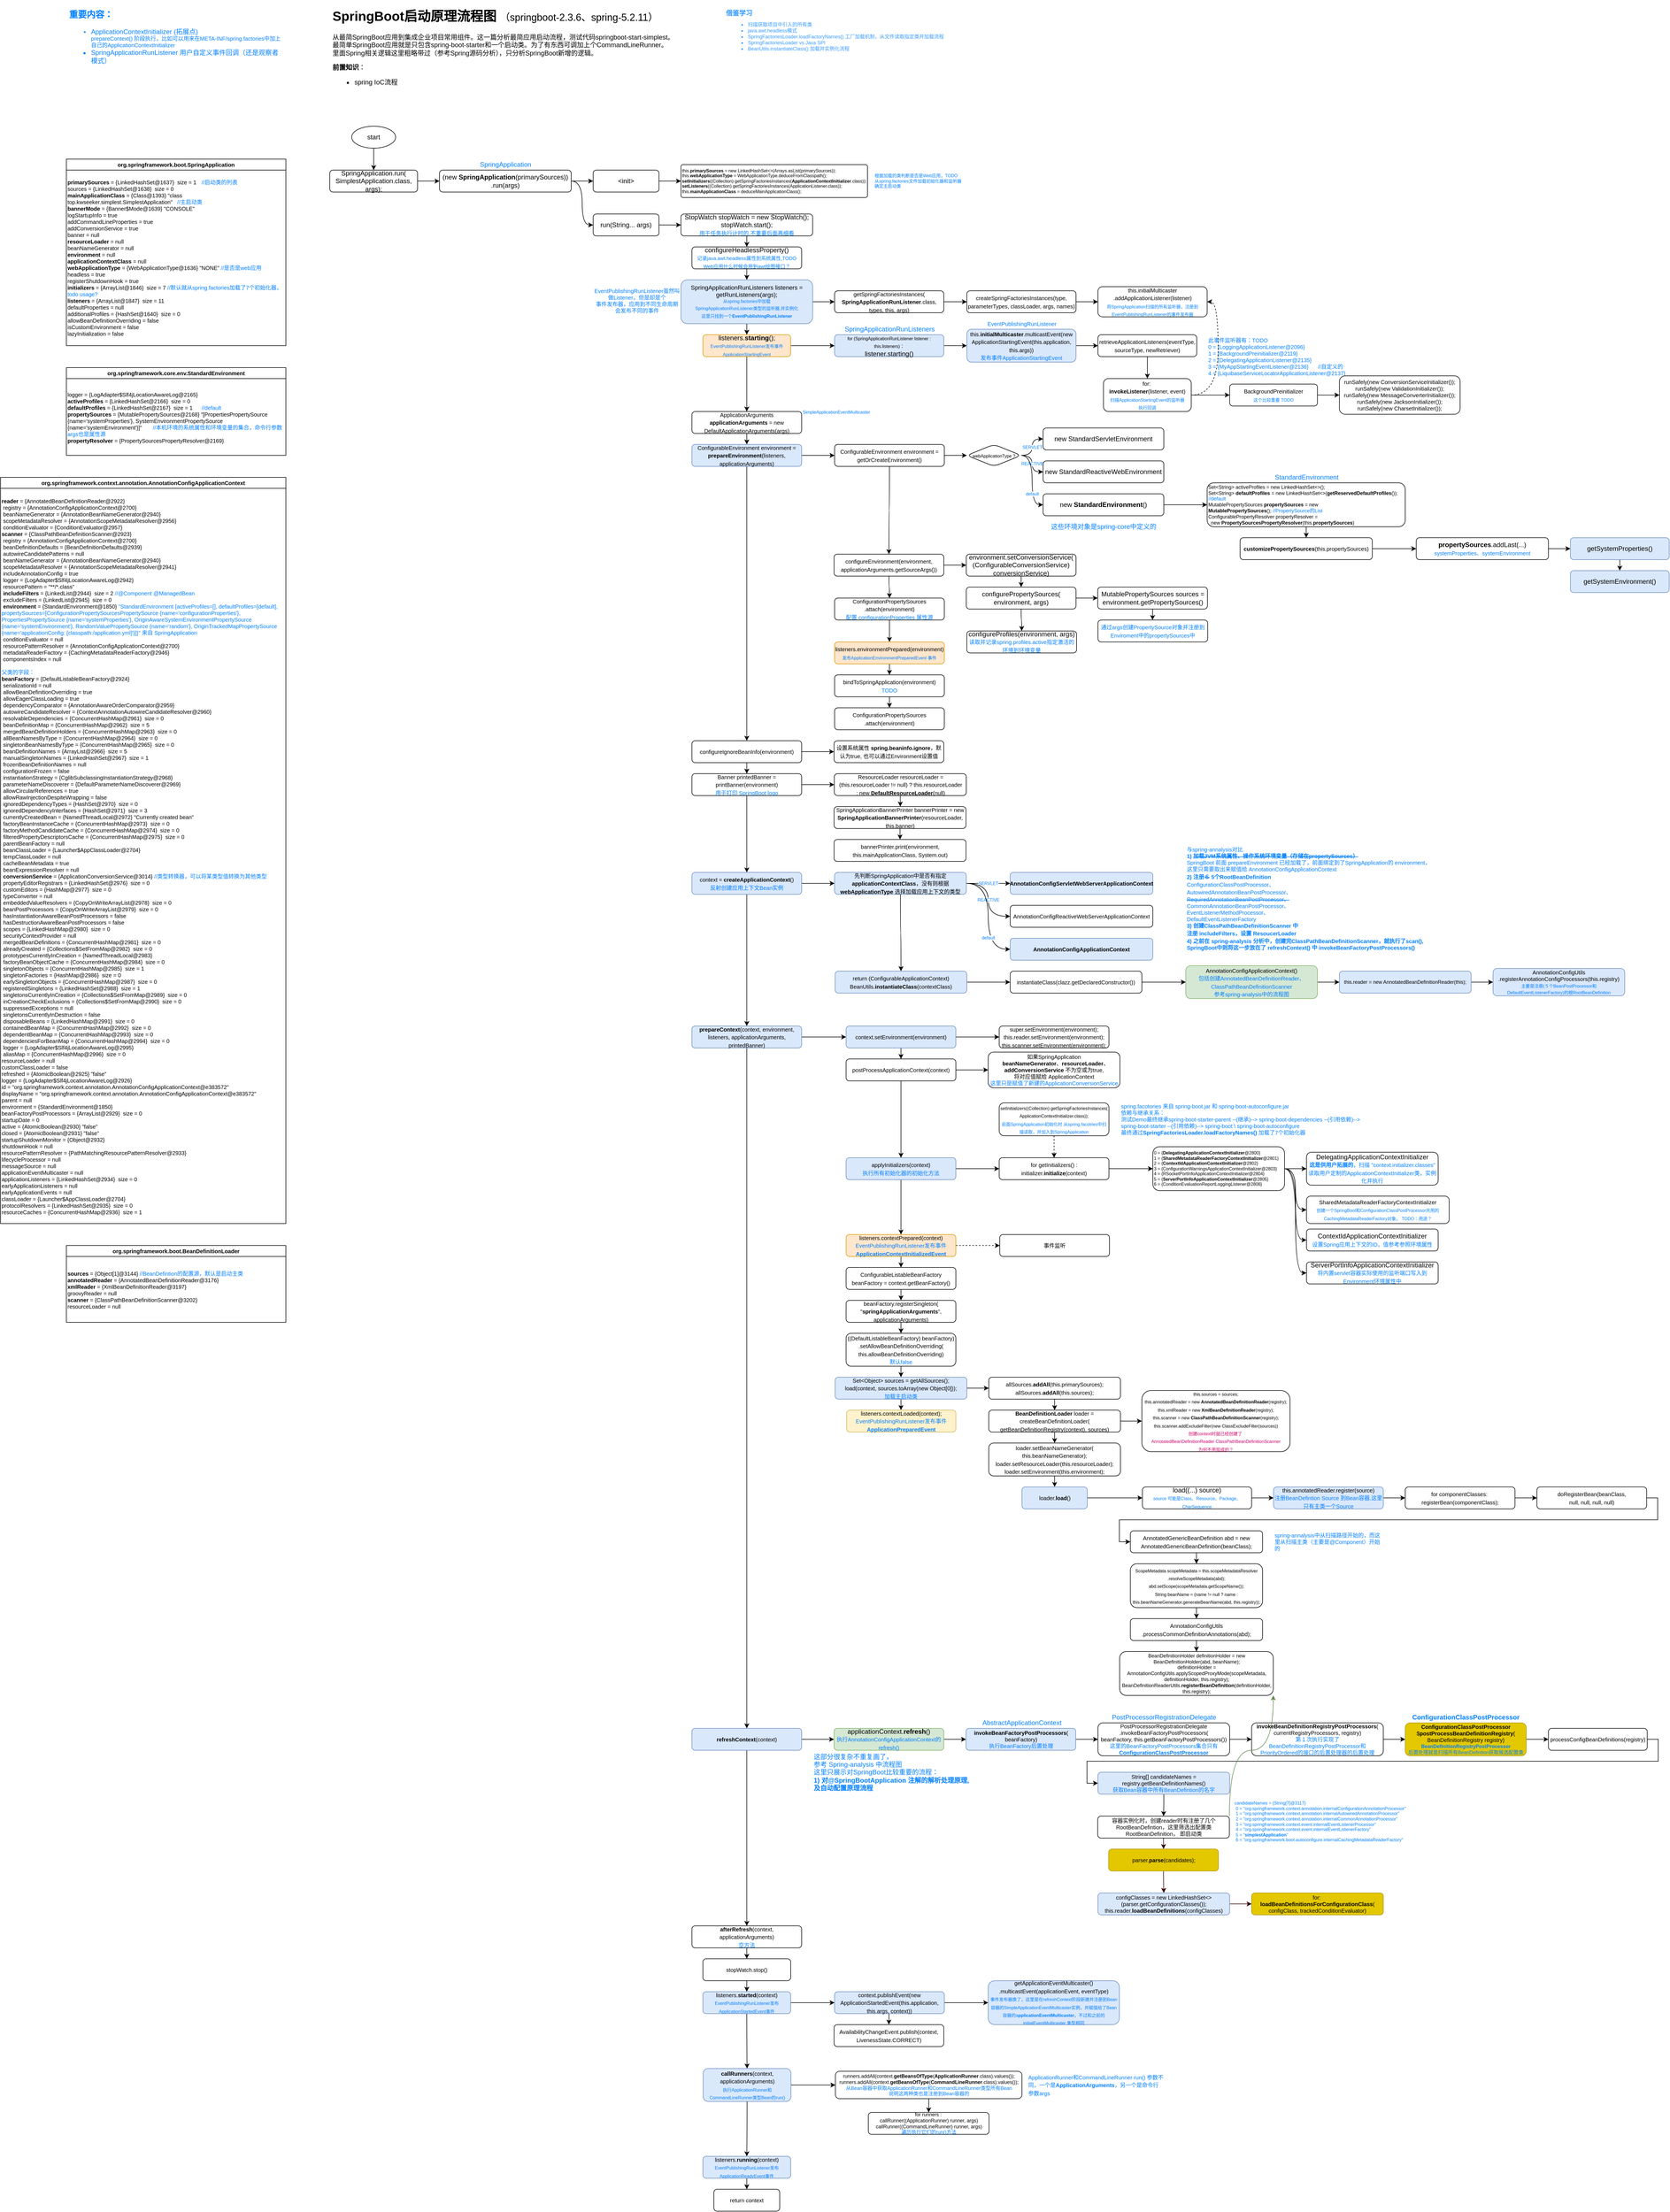 <mxfile version="16.1.2" type="device"><diagram id="Mj6XJnrp-Yf5mALXnl9V" name="第 1 页"><mxGraphModel dx="1745" dy="678" grid="1" gridSize="10" guides="1" tooltips="1" connect="1" arrows="0" fold="1" page="1" pageScale="1" pageWidth="827" pageHeight="1169" math="0" shadow="0"><root><mxCell id="0"/><mxCell id="1" parent="0"/><mxCell id="Io1vqSooorl4q-I1ofEq-10" value="SimpleApplicationEventMulticaster" style="text;whiteSpace=wrap;html=1;fontSize=8;fontColor=#007FFF;" parent="1" vertex="1"><mxGeometry x="900" y="750" width="150" height="30" as="geometry"/></mxCell><mxCell id="m2plIzOvqAoNiwVoSVz8-1" value="&lt;h1&gt;SpringBoot启动原理流程图 &lt;span style=&quot;font-weight: normal&quot;&gt;&lt;font style=&quot;font-size: 18px&quot;&gt;（springboot-2.3.6、spring-5.2.11）&lt;/font&gt;&lt;/span&gt;&lt;/h1&gt;&lt;div&gt;&lt;span style=&quot;font-weight: normal&quot;&gt;&lt;font style=&quot;font-size: 12px&quot;&gt;从最简SpringBoot应用到集成企业项目常用组件。这一篇分析最简应用启动流程，测试代码springboot-start-simplest。&lt;/font&gt;&lt;/span&gt;&lt;/div&gt;&lt;div&gt;最简单SpringBoot应用就是只包含spring-boot-starter和一个启动类。为了有东西可调加上个CommandLineRunner。&lt;br&gt;&lt;/div&gt;&lt;div&gt;里面Spring相关逻辑这里粗略带过（参考Spring源码分析），只分析SpringBoot新增的逻辑。&lt;/div&gt;&lt;p&gt;&lt;b&gt;前置知识&lt;/b&gt;：&lt;/p&gt;&lt;p&gt;&lt;/p&gt;&lt;ul&gt;&lt;li&gt;spring IoC流程&lt;/li&gt;&lt;/ul&gt;&lt;p&gt;&lt;/p&gt;" style="text;html=1;strokeColor=none;fillColor=none;spacing=5;spacingTop=-20;whiteSpace=wrap;overflow=hidden;rounded=0;" parent="1" vertex="1"><mxGeometry x="40" y="20" width="720" height="180" as="geometry"/></mxCell><mxCell id="m2plIzOvqAoNiwVoSVz8-3" value="" style="edgeStyle=orthogonalEdgeStyle;rounded=0;orthogonalLoop=1;jettySize=auto;html=1;curved=1;" parent="1" source="m2plIzOvqAoNiwVoSVz8-4" target="m2plIzOvqAoNiwVoSVz8-5" edge="1"><mxGeometry relative="1" as="geometry"/></mxCell><mxCell id="m2plIzOvqAoNiwVoSVz8-4" value="start" style="ellipse;whiteSpace=wrap;html=1;" parent="1" vertex="1"><mxGeometry x="80" y="240" width="80" height="40" as="geometry"/></mxCell><mxCell id="m2plIzOvqAoNiwVoSVz8-7" value="" style="edgeStyle=orthogonalEdgeStyle;curved=1;rounded=0;orthogonalLoop=1;jettySize=auto;html=1;fontSize=12;" parent="1" source="m2plIzOvqAoNiwVoSVz8-5" target="m2plIzOvqAoNiwVoSVz8-6" edge="1"><mxGeometry relative="1" as="geometry"/></mxCell><mxCell id="m2plIzOvqAoNiwVoSVz8-5" value="SpringApplication.run(&lt;br&gt;SimplestApplication.class, args);" style="rounded=1;whiteSpace=wrap;html=1;" parent="1" vertex="1"><mxGeometry x="40" y="320" width="160" height="40" as="geometry"/></mxCell><mxCell id="m2plIzOvqAoNiwVoSVz8-12" value="" style="edgeStyle=orthogonalEdgeStyle;curved=1;rounded=0;orthogonalLoop=1;jettySize=auto;html=1;fontSize=12;fontColor=#007FFF;" parent="1" source="m2plIzOvqAoNiwVoSVz8-6" target="m2plIzOvqAoNiwVoSVz8-11" edge="1"><mxGeometry relative="1" as="geometry"/></mxCell><mxCell id="m2plIzOvqAoNiwVoSVz8-17" style="edgeStyle=orthogonalEdgeStyle;curved=1;rounded=0;orthogonalLoop=1;jettySize=auto;html=1;exitX=1;exitY=0.5;exitDx=0;exitDy=0;fontSize=8;fontColor=#007FFF;entryX=0;entryY=0.5;entryDx=0;entryDy=0;" parent="1" source="m2plIzOvqAoNiwVoSVz8-6" target="m2plIzOvqAoNiwVoSVz8-18" edge="1"><mxGeometry relative="1" as="geometry"><mxPoint x="500" y="400" as="targetPoint"/></mxGeometry></mxCell><mxCell id="m2plIzOvqAoNiwVoSVz8-6" value="(new &lt;b&gt;SpringApplication&lt;/b&gt;(primarySources))&lt;br&gt;.run(args)" style="rounded=1;whiteSpace=wrap;html=1;" parent="1" vertex="1"><mxGeometry x="240" y="320" width="240" height="40" as="geometry"/></mxCell><mxCell id="m2plIzOvqAoNiwVoSVz8-8" value="&lt;font color=&quot;#007fff&quot;&gt;SpringApplication&lt;/font&gt;" style="text;html=1;align=center;verticalAlign=middle;resizable=0;points=[];autosize=1;strokeColor=none;fillColor=none;fontSize=12;" parent="1" vertex="1"><mxGeometry x="305" y="300" width="110" height="20" as="geometry"/></mxCell><mxCell id="m2plIzOvqAoNiwVoSVz8-9" value="org.springframework.boot.SpringApplication" style="swimlane;fontSize=10;fontColor=#000000;startSize=20;" parent="1" vertex="1"><mxGeometry x="-440" y="300" width="400" height="340" as="geometry"/></mxCell><mxCell id="m2plIzOvqAoNiwVoSVz8-10" value="&lt;div&gt;&lt;b style=&quot;color: rgb(0 , 0 , 0)&quot;&gt;primarySources&lt;/b&gt;&lt;font color=&quot;#000000&quot;&gt; = {LinkedHashSet@1637}&amp;nbsp; size = 1&lt;/font&gt;&lt;span style=&quot;color: rgb(0 , 0 , 0) ; white-space: pre&quot;&gt;&#9;&lt;/span&gt;//启动类的列表&lt;/div&gt;&lt;div&gt;&lt;font color=&quot;#000000&quot;&gt;sources = {LinkedHashSet@1638}&amp;nbsp; size = 0&lt;/font&gt;&lt;/div&gt;&lt;div&gt;&lt;b style=&quot;color: rgb(0 , 0 , 0)&quot;&gt;mainApplicationClass&lt;/b&gt;&lt;font color=&quot;#000000&quot;&gt; = {Class@1393} &quot;class&lt;/font&gt;&lt;span style=&quot;color: rgb(0 , 0 , 0) ; white-space: pre&quot;&gt;&#9;&lt;/span&gt;&lt;font color=&quot;#000000&quot;&gt; top.kwseeker.simplest.SimplestApplication&quot;&lt;/font&gt;&lt;span style=&quot;color: rgb(0 , 0 , 0) ; white-space: pre&quot;&gt;&#9;&lt;/span&gt;//主启动类&lt;/div&gt;&lt;div&gt;&lt;font color=&quot;#000000&quot;&gt;&lt;b&gt;bannerMode&lt;/b&gt; = {Banner$Mode@1639} &quot;CONSOLE&quot;&lt;/font&gt;&lt;/div&gt;&lt;div&gt;&lt;font color=&quot;#000000&quot;&gt;logStartupInfo = true&lt;/font&gt;&lt;/div&gt;&lt;div&gt;&lt;font color=&quot;#000000&quot;&gt;addCommandLineProperties = true&lt;/font&gt;&lt;/div&gt;&lt;div&gt;&lt;font color=&quot;#000000&quot;&gt;addConversionService = true&lt;/font&gt;&lt;/div&gt;&lt;div&gt;&lt;font color=&quot;#000000&quot;&gt;banner = null&lt;/font&gt;&lt;/div&gt;&lt;div&gt;&lt;font color=&quot;#000000&quot;&gt;&lt;b&gt;resourceLoader&lt;/b&gt; = null&lt;/font&gt;&lt;/div&gt;&lt;div&gt;&lt;font color=&quot;#000000&quot;&gt;beanNameGenerator = null&lt;/font&gt;&lt;/div&gt;&lt;div&gt;&lt;font color=&quot;#000000&quot;&gt;&lt;b&gt;environment&lt;/b&gt; = null&lt;/font&gt;&lt;/div&gt;&lt;div&gt;&lt;font color=&quot;#000000&quot;&gt;&lt;b&gt;applicationContextClass&lt;/b&gt; = null&lt;/font&gt;&lt;/div&gt;&lt;div&gt;&lt;font color=&quot;#000000&quot;&gt;&lt;b&gt;webApplicationType&lt;/b&gt; = {WebApplicationType@1636} &quot;NONE&quot; &lt;/font&gt;//是否是web应用&lt;/div&gt;&lt;div&gt;&lt;font color=&quot;#000000&quot;&gt;headless = true&lt;/font&gt;&lt;/div&gt;&lt;div&gt;&lt;font color=&quot;#000000&quot;&gt;registerShutdownHook = true&lt;/font&gt;&lt;/div&gt;&lt;div&gt;&lt;b style=&quot;color: rgb(0 , 0 , 0)&quot;&gt;initializers&lt;/b&gt;&lt;font color=&quot;#000000&quot;&gt; = {ArrayList@1846}&amp;nbsp; size = 7&amp;nbsp;&lt;/font&gt;//默认就从spring.factories加载了7个初始化器，todo usage?&lt;/div&gt;&lt;div&gt;&lt;font color=&quot;#000000&quot;&gt;&lt;b&gt;listeners&lt;/b&gt; = {ArrayList@1847}&amp;nbsp; size = 11&lt;/font&gt;&lt;/div&gt;&lt;div&gt;&lt;font color=&quot;#000000&quot;&gt;defaultProperties = null&lt;/font&gt;&lt;/div&gt;&lt;div&gt;&lt;font color=&quot;#000000&quot;&gt;additionalProfiles = {HashSet@1640}&amp;nbsp; size = 0&lt;/font&gt;&lt;/div&gt;&lt;div&gt;&lt;font color=&quot;#000000&quot;&gt;allowBeanDefinitionOverriding = false&lt;/font&gt;&lt;/div&gt;&lt;div&gt;&lt;font color=&quot;#000000&quot;&gt;isCustomEnvironment = false&lt;/font&gt;&lt;/div&gt;&lt;div&gt;&lt;font color=&quot;#000000&quot;&gt;lazyInitialization = false&lt;/font&gt;&lt;/div&gt;" style="text;html=1;strokeColor=none;fillColor=none;align=left;verticalAlign=middle;whiteSpace=wrap;rounded=0;fontSize=10;fontColor=#007FFF;" parent="m2plIzOvqAoNiwVoSVz8-9" vertex="1"><mxGeometry y="20" width="400" height="320" as="geometry"/></mxCell><mxCell id="m2plIzOvqAoNiwVoSVz8-14" value="" style="edgeStyle=orthogonalEdgeStyle;curved=1;rounded=0;orthogonalLoop=1;jettySize=auto;html=1;fontSize=12;fontColor=#007FFF;" parent="1" source="m2plIzOvqAoNiwVoSVz8-11" target="m2plIzOvqAoNiwVoSVz8-13" edge="1"><mxGeometry relative="1" as="geometry"/></mxCell><mxCell id="m2plIzOvqAoNiwVoSVz8-11" value="&amp;lt;init&amp;gt;" style="rounded=1;whiteSpace=wrap;html=1;" parent="1" vertex="1"><mxGeometry x="520" y="320" width="120" height="40" as="geometry"/></mxCell><mxCell id="m2plIzOvqAoNiwVoSVz8-13" value="&lt;div style=&quot;font-size: 8px&quot;&gt;&lt;font style=&quot;font-size: 8px&quot;&gt;this.&lt;b&gt;primarySources&lt;/b&gt; = new LinkedHashSet&amp;lt;&amp;gt;(Arrays.asList(primarySources));&lt;/font&gt;&lt;/div&gt;&lt;div style=&quot;font-size: 8px&quot;&gt;&lt;font style=&quot;font-size: 8px&quot;&gt;&lt;span&gt;&#9;&#9;&lt;/span&gt;this.&lt;b&gt;webApplicationType&lt;/b&gt; = WebApplicationType.deduceFromClasspath();&lt;/font&gt;&lt;/div&gt;&lt;div style=&quot;font-size: 8px&quot;&gt;&lt;font style=&quot;font-size: 8px&quot;&gt;&lt;span&gt;&#9;&#9;&lt;/span&gt;&lt;b&gt;setInitializers&lt;/b&gt;((Collection) getSpringFactoriesInstances(&lt;b&gt;ApplicationContextInitializer&lt;/b&gt;.class));&lt;/font&gt;&lt;/div&gt;&lt;div style=&quot;font-size: 8px&quot;&gt;&lt;font style=&quot;font-size: 8px&quot;&gt;&lt;span&gt;&#9;&#9;&lt;/span&gt;&lt;b&gt;setListeners&lt;/b&gt;((Collection) getSpringFactoriesInstances(ApplicationListener.class));&lt;/font&gt;&lt;/div&gt;&lt;div style=&quot;font-size: 8px&quot;&gt;&lt;font style=&quot;font-size: 8px&quot;&gt;&#9;&#9;this.&lt;b&gt;mainApplicationClass&lt;/b&gt; = deduceMainApplicationClass();&lt;/font&gt;&lt;/div&gt;" style="rounded=1;whiteSpace=wrap;html=1;align=left;arcSize=6;" parent="1" vertex="1"><mxGeometry x="680" y="310" width="340" height="60" as="geometry"/></mxCell><mxCell id="m2plIzOvqAoNiwVoSVz8-15" value="根据加载的类判断是否是Web应用，TODO&lt;br&gt;从spring.factories文件加载初始化器和监听器&lt;br&gt;确定主启动类" style="text;html=1;align=left;verticalAlign=middle;resizable=0;points=[];autosize=1;strokeColor=none;fillColor=none;fontSize=8;fontColor=#007FFF;" parent="1" vertex="1"><mxGeometry x="1031" y="320" width="170" height="40" as="geometry"/></mxCell><mxCell id="m2plIzOvqAoNiwVoSVz8-16" value="&lt;span style=&quot;font-size: 12px&quot;&gt;&lt;b&gt;借鉴学习&lt;/b&gt;&lt;/span&gt;&lt;br style=&quot;font-size: 9px&quot;&gt;&lt;ul&gt;&lt;li&gt;扫描获取项目中引入的所有类&lt;br&gt;&lt;/li&gt;&lt;li&gt;java.awt.headless模式&lt;br&gt;&lt;/li&gt;&lt;li&gt;SpringFactoriesLoader.loadFactoryNames() 工厂加载机制，从文件读取指定类并加载流程&lt;br&gt;&lt;/li&gt;&lt;li&gt;SpringFactoriesLoader vs Java SPI&lt;/li&gt;&lt;li&gt;BeanUtils.instantiateClass() 加载并实例化流程&lt;br&gt;&lt;/li&gt;&lt;/ul&gt;" style="text;html=1;strokeColor=none;fillColor=none;align=left;verticalAlign=top;whiteSpace=wrap;rounded=0;fontSize=9;fontColor=#3399FF;" parent="1" vertex="1"><mxGeometry x="760" y="20" width="600" height="240" as="geometry"/></mxCell><mxCell id="m2plIzOvqAoNiwVoSVz8-20" value="" style="edgeStyle=orthogonalEdgeStyle;curved=1;rounded=0;orthogonalLoop=1;jettySize=auto;html=1;fontSize=8;fontColor=#007FFF;" parent="1" source="m2plIzOvqAoNiwVoSVz8-18" target="m2plIzOvqAoNiwVoSVz8-19" edge="1"><mxGeometry relative="1" as="geometry"/></mxCell><mxCell id="m2plIzOvqAoNiwVoSVz8-18" value="run(String... args)" style="rounded=1;whiteSpace=wrap;html=1;" parent="1" vertex="1"><mxGeometry x="520" y="400" width="120" height="40" as="geometry"/></mxCell><mxCell id="m2plIzOvqAoNiwVoSVz8-25" style="edgeStyle=orthogonalEdgeStyle;curved=1;rounded=0;orthogonalLoop=1;jettySize=auto;html=1;exitX=0.5;exitY=1;exitDx=0;exitDy=0;entryX=0.5;entryY=0;entryDx=0;entryDy=0;fontSize=10;fontColor=#007FFF;" parent="1" source="m2plIzOvqAoNiwVoSVz8-19" target="m2plIzOvqAoNiwVoSVz8-24" edge="1"><mxGeometry relative="1" as="geometry"/></mxCell><mxCell id="m2plIzOvqAoNiwVoSVz8-19" value="&lt;div&gt;StopWatch stopWatch = new StopWatch();&lt;/div&gt;&lt;div&gt;stopWatch.start();&lt;br&gt;&lt;font color=&quot;#007fff&quot; style=&quot;font-size: 10px&quot;&gt;用于任务执行计时的,不重要后面再细看&lt;/font&gt;&lt;/div&gt;" style="rounded=1;whiteSpace=wrap;html=1;" parent="1" vertex="1"><mxGeometry x="680" y="400" width="240" height="40" as="geometry"/></mxCell><mxCell id="m2plIzOvqAoNiwVoSVz8-31" value="" style="edgeStyle=orthogonalEdgeStyle;curved=1;rounded=0;orthogonalLoop=1;jettySize=auto;html=1;fontSize=12;fontColor=#007FFF;" parent="1" source="m2plIzOvqAoNiwVoSVz8-21" target="m2plIzOvqAoNiwVoSVz8-30" edge="1"><mxGeometry relative="1" as="geometry"/></mxCell><mxCell id="m2plIzOvqAoNiwVoSVz8-35" style="edgeStyle=orthogonalEdgeStyle;curved=1;rounded=0;orthogonalLoop=1;jettySize=auto;html=1;exitX=1;exitY=0.5;exitDx=0;exitDy=0;fontSize=8;fontColor=#007FFF;" parent="1" source="m2plIzOvqAoNiwVoSVz8-21" target="m2plIzOvqAoNiwVoSVz8-34" edge="1"><mxGeometry relative="1" as="geometry"/></mxCell><mxCell id="m2plIzOvqAoNiwVoSVz8-21" value="&lt;div style=&quot;font-size: 8px&quot;&gt;&lt;span style=&quot;font-size: 11px&quot;&gt;SpringApplicationRunListeners listeners = getRunListeners(args);&lt;/span&gt;&lt;br&gt;&lt;span style=&quot;color: rgb(0 , 127 , 255)&quot;&gt;&lt;font style=&quot;font-size: 8px&quot;&gt;从spring.factories中加载&lt;/font&gt;&lt;/span&gt;&lt;/div&gt;&lt;font color=&quot;#007fff&quot; style=&quot;font-size: 8px&quot;&gt;SpringApplicationRunListener类型&lt;/font&gt;&lt;span style=&quot;font-size: 8px ; color: rgb(0 , 127 , 255)&quot;&gt;的监听器,并实例化&lt;br&gt;&lt;/span&gt;&lt;font color=&quot;#007fff&quot;&gt;&lt;span style=&quot;font-size: 8px&quot;&gt;这里只找到一个&lt;b&gt;EventPublishingRunListener&lt;/b&gt;&lt;/span&gt;&lt;br&gt;&lt;/font&gt;" style="rounded=1;whiteSpace=wrap;html=1;fillColor=#dae8fc;strokeColor=#6c8ebf;" parent="1" vertex="1"><mxGeometry x="680" y="520" width="240" height="80" as="geometry"/></mxCell><mxCell id="m2plIzOvqAoNiwVoSVz8-26" style="edgeStyle=orthogonalEdgeStyle;curved=1;rounded=0;orthogonalLoop=1;jettySize=auto;html=1;exitX=0.5;exitY=1;exitDx=0;exitDy=0;entryX=0.5;entryY=0;entryDx=0;entryDy=0;fontSize=10;fontColor=#007FFF;" parent="1" source="m2plIzOvqAoNiwVoSVz8-24" target="m2plIzOvqAoNiwVoSVz8-21" edge="1"><mxGeometry relative="1" as="geometry"/></mxCell><mxCell id="m2plIzOvqAoNiwVoSVz8-24" value="configureHeadlessProperty()&lt;br&gt;&lt;font style=&quot;font-size: 9px&quot; color=&quot;#007fff&quot;&gt;记录java.awt.headless属性到系统属性,TODO&lt;br&gt;Web应用什么时候会用到awt绘图接口？&lt;br&gt;&lt;/font&gt;" style="rounded=1;whiteSpace=wrap;html=1;" parent="1" vertex="1"><mxGeometry x="700" y="460" width="200" height="40" as="geometry"/></mxCell><mxCell id="m2plIzOvqAoNiwVoSVz8-37" value="" style="edgeStyle=orthogonalEdgeStyle;curved=1;rounded=0;orthogonalLoop=1;jettySize=auto;html=1;fontSize=10;fontColor=#007FFF;" parent="1" source="m2plIzOvqAoNiwVoSVz8-27" target="m2plIzOvqAoNiwVoSVz8-36" edge="1"><mxGeometry relative="1" as="geometry"/></mxCell><mxCell id="m2plIzOvqAoNiwVoSVz8-27" value="&lt;font style=&quot;font-size: 8px&quot;&gt;for (SpringApplicationRunListener listener : this.listeners)：&lt;/font&gt;&lt;br&gt;listener.starting()" style="rounded=1;whiteSpace=wrap;html=1;fillColor=#dae8fc;strokeColor=#6c8ebf;" parent="1" vertex="1"><mxGeometry x="960" y="620" width="199" height="40" as="geometry"/></mxCell><mxCell id="m2plIzOvqAoNiwVoSVz8-29" value="&lt;font style=&quot;font-size: 12px&quot;&gt;SpringApplicationRunListeners&lt;/font&gt;" style="text;html=1;align=center;verticalAlign=middle;resizable=0;points=[];autosize=1;strokeColor=none;fillColor=none;fontSize=8;fontColor=#007FFF;" parent="1" vertex="1"><mxGeometry x="969.5" y="600" width="180" height="20" as="geometry"/></mxCell><mxCell id="m2plIzOvqAoNiwVoSVz8-32" style="edgeStyle=orthogonalEdgeStyle;curved=1;rounded=0;orthogonalLoop=1;jettySize=auto;html=1;exitX=1;exitY=0.5;exitDx=0;exitDy=0;entryX=0;entryY=0.5;entryDx=0;entryDy=0;fontSize=8;fontColor=#007FFF;" parent="1" source="m2plIzOvqAoNiwVoSVz8-30" target="m2plIzOvqAoNiwVoSVz8-27" edge="1"><mxGeometry relative="1" as="geometry"/></mxCell><mxCell id="m2plIzOvqAoNiwVoSVz8-57" value="" style="edgeStyle=orthogonalEdgeStyle;curved=1;rounded=0;orthogonalLoop=1;jettySize=auto;html=1;fontSize=8;fontColor=#007FFF;" parent="1" source="m2plIzOvqAoNiwVoSVz8-30" target="m2plIzOvqAoNiwVoSVz8-56" edge="1"><mxGeometry relative="1" as="geometry"/></mxCell><mxCell id="m2plIzOvqAoNiwVoSVz8-30" value="&lt;span&gt;listeners.&lt;/span&gt;&lt;b&gt;starting&lt;/b&gt;&lt;span&gt;();&lt;br&gt;&lt;font color=&quot;#007fff&quot; style=&quot;font-size: 8px&quot;&gt;EventPublishingRunListener发布事件ApplicationStartingEvent&lt;/font&gt;&lt;br&gt;&lt;/span&gt;" style="rounded=1;whiteSpace=wrap;html=1;fillColor=#ffe6cc;strokeColor=#d79b00;" parent="1" vertex="1"><mxGeometry x="720" y="620" width="160" height="40" as="geometry"/></mxCell><mxCell id="m2plIzOvqAoNiwVoSVz8-47" style="edgeStyle=orthogonalEdgeStyle;curved=1;rounded=0;orthogonalLoop=1;jettySize=auto;html=1;exitX=1;exitY=0.5;exitDx=0;exitDy=0;entryX=0;entryY=0.5;entryDx=0;entryDy=0;fontSize=10;fontColor=#007FFF;" parent="1" source="m2plIzOvqAoNiwVoSVz8-34" target="m2plIzOvqAoNiwVoSVz8-46" edge="1"><mxGeometry relative="1" as="geometry"/></mxCell><mxCell id="m2plIzOvqAoNiwVoSVz8-34" value="&lt;span style=&quot;font-size: 10px&quot;&gt;getSpringFactoriesInstances(&lt;br&gt;&lt;b&gt;SpringApplicationRunListener&lt;/b&gt;.class, types, this, args)&lt;/span&gt;" style="rounded=1;whiteSpace=wrap;html=1;" parent="1" vertex="1"><mxGeometry x="960" y="540" width="199" height="40" as="geometry"/></mxCell><mxCell id="m2plIzOvqAoNiwVoSVz8-41" value="" style="edgeStyle=orthogonalEdgeStyle;curved=1;rounded=0;orthogonalLoop=1;jettySize=auto;html=1;fontSize=10;fontColor=#007FFF;" parent="1" source="m2plIzOvqAoNiwVoSVz8-36" target="m2plIzOvqAoNiwVoSVz8-40" edge="1"><mxGeometry relative="1" as="geometry"/></mxCell><mxCell id="m2plIzOvqAoNiwVoSVz8-36" value="&lt;font&gt;&lt;span style=&quot;font-size: 10px&quot;&gt;this.&lt;b&gt;initialMulticaster&lt;/b&gt;.multicastEvent(new ApplicationStartingEvent(this.application, this.args))&lt;/span&gt;&lt;br&gt;&lt;font color=&quot;#007fff&quot; style=&quot;font-size: 10px&quot;&gt;发布事件&lt;/font&gt;&lt;font color=&quot;#007fff&quot;&gt;&lt;span style=&quot;font-size: 10px&quot;&gt;ApplicationStartingEvent&lt;/span&gt;&lt;/font&gt;&lt;br&gt;&lt;/font&gt;" style="rounded=1;whiteSpace=wrap;html=1;fillColor=#dae8fc;strokeColor=#6c8ebf;" parent="1" vertex="1"><mxGeometry x="1201" y="610" width="199" height="60" as="geometry"/></mxCell><mxCell id="m2plIzOvqAoNiwVoSVz8-38" value="EventPublishingRunListener虽然叫做Listener，但是却是个&lt;br&gt;事件发布器，应用到不同生命周期会发布不同的事件" style="text;html=1;strokeColor=none;fillColor=none;align=center;verticalAlign=middle;whiteSpace=wrap;rounded=0;fontSize=10;fontColor=#007FFF;" parent="1" vertex="1"><mxGeometry x="520" y="527.5" width="160" height="60" as="geometry"/></mxCell><mxCell id="m2plIzOvqAoNiwVoSVz8-39" value="&lt;div&gt;此事件监听器有：TODO&lt;br&gt;0 = {LoggingApplicationListener@2096}&amp;nbsp;&lt;/div&gt;&lt;div&gt;1 = {BackgroundPreinitializer@2119}&amp;nbsp;&lt;/div&gt;&lt;div&gt;2 = {DelegatingApplicationListener@2135}&amp;nbsp;&lt;/div&gt;&lt;div&gt;3 = {MyAppStartingEventListener@2136}&amp;nbsp;&lt;span style=&quot;white-space: pre&quot;&gt;&#9;&lt;/span&gt;//自定义的&lt;/div&gt;&lt;div&gt;4 = {LiquibaseServiceLocatorApplicationListener@2137}&amp;nbsp;&lt;/div&gt;" style="text;html=1;strokeColor=none;fillColor=none;align=left;verticalAlign=middle;whiteSpace=wrap;rounded=0;fontSize=10;fontColor=#007FFF;" parent="1" vertex="1"><mxGeometry x="1639" y="620" width="270" height="80" as="geometry"/></mxCell><mxCell id="m2plIzOvqAoNiwVoSVz8-44" value="" style="edgeStyle=orthogonalEdgeStyle;curved=1;rounded=0;orthogonalLoop=1;jettySize=auto;html=1;fontSize=10;fontColor=#007FFF;" parent="1" source="m2plIzOvqAoNiwVoSVz8-40" target="m2plIzOvqAoNiwVoSVz8-43" edge="1"><mxGeometry relative="1" as="geometry"/></mxCell><mxCell id="m2plIzOvqAoNiwVoSVz8-40" value="&lt;font&gt;&lt;span style=&quot;font-size: 10px&quot;&gt;retrieveApplicationListeners(eventType, sourceType, newRetriever)&lt;/span&gt;&lt;br&gt;&lt;/font&gt;" style="rounded=1;whiteSpace=wrap;html=1;" parent="1" vertex="1"><mxGeometry x="1440" y="620" width="180" height="40" as="geometry"/></mxCell><mxCell id="m2plIzOvqAoNiwVoSVz8-42" value="EventPublishingRunListener" style="text;html=1;align=center;verticalAlign=middle;resizable=0;points=[];autosize=1;strokeColor=none;fillColor=none;fontSize=10;fontColor=#007FFF;" parent="1" vertex="1"><mxGeometry x="1230.5" y="590" width="140" height="20" as="geometry"/></mxCell><mxCell id="m2plIzOvqAoNiwVoSVz8-50" style="edgeStyle=orthogonalEdgeStyle;curved=1;rounded=0;orthogonalLoop=1;jettySize=auto;html=1;exitX=1;exitY=0.5;exitDx=0;exitDy=0;entryX=1;entryY=0.5;entryDx=0;entryDy=0;fontSize=8;fontColor=#007FFF;dashed=1;" parent="1" source="m2plIzOvqAoNiwVoSVz8-43" target="m2plIzOvqAoNiwVoSVz8-48" edge="1"><mxGeometry relative="1" as="geometry"/></mxCell><mxCell id="m2plIzOvqAoNiwVoSVz8-52" value="" style="edgeStyle=orthogonalEdgeStyle;curved=1;rounded=0;orthogonalLoop=1;jettySize=auto;html=1;fontSize=8;fontColor=#007FFF;" parent="1" source="m2plIzOvqAoNiwVoSVz8-43" target="m2plIzOvqAoNiwVoSVz8-51" edge="1"><mxGeometry relative="1" as="geometry"/></mxCell><mxCell id="m2plIzOvqAoNiwVoSVz8-43" value="&lt;font&gt;&lt;span style=&quot;font-size: 10px&quot;&gt;for:&amp;nbsp;&lt;br&gt;&lt;b&gt;invokeListener&lt;/b&gt;(listener, event)&lt;br&gt;&lt;/span&gt;&lt;font color=&quot;#007fff&quot; style=&quot;font-size: 8px&quot;&gt;扫描ApplicationStartingEvent的监听器&lt;br&gt;执行回调&lt;/font&gt;&lt;br&gt;&lt;/font&gt;" style="rounded=1;whiteSpace=wrap;html=1;" parent="1" vertex="1"><mxGeometry x="1450" y="700" width="160" height="60" as="geometry"/></mxCell><mxCell id="m2plIzOvqAoNiwVoSVz8-49" value="" style="edgeStyle=orthogonalEdgeStyle;curved=1;rounded=0;orthogonalLoop=1;jettySize=auto;html=1;fontSize=10;fontColor=#007FFF;" parent="1" source="m2plIzOvqAoNiwVoSVz8-46" target="m2plIzOvqAoNiwVoSVz8-48" edge="1"><mxGeometry relative="1" as="geometry"/></mxCell><mxCell id="m2plIzOvqAoNiwVoSVz8-46" value="&lt;span style=&quot;font-size: 10px&quot;&gt;createSpringFactoriesInstances(type, parameterTypes, classLoader, args, names)&lt;/span&gt;" style="rounded=1;whiteSpace=wrap;html=1;" parent="1" vertex="1"><mxGeometry x="1201" y="540" width="199" height="40" as="geometry"/></mxCell><mxCell id="m2plIzOvqAoNiwVoSVz8-48" value="&lt;span style=&quot;font-size: 10px&quot;&gt;this.initialMulticaster&lt;br&gt;.addApplicationListener(listener)&lt;br&gt;&lt;/span&gt;&lt;font style=&quot;font-size: 8px&quot; color=&quot;#007fff&quot;&gt;将SpringApplication扫描的所有监听器，注册到EventPublishingRunListener的事件发布器&lt;/font&gt;" style="rounded=1;whiteSpace=wrap;html=1;" parent="1" vertex="1"><mxGeometry x="1440" y="532.5" width="199" height="55" as="geometry"/></mxCell><mxCell id="m2plIzOvqAoNiwVoSVz8-55" style="edgeStyle=orthogonalEdgeStyle;curved=1;rounded=0;orthogonalLoop=1;jettySize=auto;html=1;exitX=1;exitY=0.5;exitDx=0;exitDy=0;fontSize=8;fontColor=#007FFF;" parent="1" source="m2plIzOvqAoNiwVoSVz8-51" target="m2plIzOvqAoNiwVoSVz8-54" edge="1"><mxGeometry relative="1" as="geometry"/></mxCell><mxCell id="m2plIzOvqAoNiwVoSVz8-51" value="&lt;font&gt;&lt;span style=&quot;font-size: 10px&quot;&gt;BackgroundPreinitializer&lt;br&gt;&lt;/span&gt;&lt;font style=&quot;font-size: 8px&quot; color=&quot;#007fff&quot;&gt;这个比较重要 TODO&lt;/font&gt;&lt;br&gt;&lt;/font&gt;" style="rounded=1;whiteSpace=wrap;html=1;" parent="1" vertex="1"><mxGeometry x="1680" y="710" width="160" height="40" as="geometry"/></mxCell><mxCell id="m2plIzOvqAoNiwVoSVz8-54" value="&lt;font style=&quot;font-size: 10px&quot;&gt;&lt;div&gt;runSafely(new ConversionServiceInitializer());&lt;/div&gt;&lt;div&gt;&lt;span&gt;&#9;&#9;&#9;&#9;&#9;&lt;/span&gt;runSafely(new ValidationInitializer());&lt;/div&gt;&lt;div&gt;&lt;span&gt;&#9;&#9;&#9;&#9;&#9;&lt;/span&gt;runSafely(new MessageConverterInitializer());&lt;/div&gt;&lt;div&gt;&lt;span&gt;&#9;&#9;&#9;&#9;&#9;&lt;/span&gt;runSafely(new JacksonInitializer());&lt;/div&gt;&lt;div&gt;&lt;span&gt;&#9;&#9;&#9;&#9;&#9;&lt;/span&gt;runSafely(new CharsetInitializer());&lt;/div&gt;&lt;/font&gt;" style="rounded=1;whiteSpace=wrap;html=1;" parent="1" vertex="1"><mxGeometry x="1880" y="695" width="220" height="70" as="geometry"/></mxCell><mxCell id="m2plIzOvqAoNiwVoSVz8-59" value="" style="edgeStyle=orthogonalEdgeStyle;curved=1;rounded=0;orthogonalLoop=1;jettySize=auto;html=1;fontSize=10;fontColor=#007FFF;" parent="1" source="m2plIzOvqAoNiwVoSVz8-56" target="m2plIzOvqAoNiwVoSVz8-58" edge="1"><mxGeometry relative="1" as="geometry"/></mxCell><mxCell id="m2plIzOvqAoNiwVoSVz8-56" value="&lt;font style=&quot;font-size: 10px&quot;&gt;ApplicationArguments &lt;b&gt;applicationArguments&lt;/b&gt; = new DefaultApplicationArguments(args)&lt;/font&gt;" style="rounded=1;whiteSpace=wrap;html=1;" parent="1" vertex="1"><mxGeometry x="700" y="760" width="200" height="40" as="geometry"/></mxCell><mxCell id="m2plIzOvqAoNiwVoSVz8-61" value="" style="edgeStyle=orthogonalEdgeStyle;curved=1;rounded=0;orthogonalLoop=1;jettySize=auto;html=1;fontSize=10;fontColor=#007FFF;" parent="1" source="m2plIzOvqAoNiwVoSVz8-58" target="m2plIzOvqAoNiwVoSVz8-60" edge="1"><mxGeometry relative="1" as="geometry"/></mxCell><mxCell id="m2plIzOvqAoNiwVoSVz8-87" value="" style="edgeStyle=orthogonalEdgeStyle;curved=1;rounded=0;orthogonalLoop=1;jettySize=auto;html=1;fontSize=8;fontColor=#007FFF;" parent="1" source="m2plIzOvqAoNiwVoSVz8-58" target="m2plIzOvqAoNiwVoSVz8-86" edge="1"><mxGeometry relative="1" as="geometry"/></mxCell><mxCell id="m2plIzOvqAoNiwVoSVz8-58" value="&lt;font style=&quot;font-size: 10px&quot;&gt;ConfigurableEnvironment environment = &lt;b&gt;prepareEnvironment&lt;/b&gt;(listeners, applicationArguments)&lt;/font&gt;" style="rounded=1;whiteSpace=wrap;html=1;fillColor=#dae8fc;strokeColor=#6c8ebf;" parent="1" vertex="1"><mxGeometry x="700" y="820" width="200" height="40" as="geometry"/></mxCell><mxCell id="m2plIzOvqAoNiwVoSVz8-63" value="" style="edgeStyle=orthogonalEdgeStyle;curved=1;rounded=0;orthogonalLoop=1;jettySize=auto;html=1;fontSize=10;fontColor=#007FFF;" parent="1" source="m2plIzOvqAoNiwVoSVz8-60" target="m2plIzOvqAoNiwVoSVz8-62" edge="1"><mxGeometry relative="1" as="geometry"/></mxCell><mxCell id="m2plIzOvqAoNiwVoSVz8-135" value="" style="edgeStyle=orthogonalEdgeStyle;curved=1;rounded=0;orthogonalLoop=1;jettySize=auto;html=1;fontSize=8;fontColor=#007FFF;" parent="1" source="m2plIzOvqAoNiwVoSVz8-60" target="m2plIzOvqAoNiwVoSVz8-134" edge="1"><mxGeometry relative="1" as="geometry"/></mxCell><mxCell id="m2plIzOvqAoNiwVoSVz8-60" value="&lt;span style=&quot;font-size: 10px&quot;&gt;configureIgnoreBeanInfo(environment)&lt;/span&gt;" style="rounded=1;whiteSpace=wrap;html=1;" parent="1" vertex="1"><mxGeometry x="700" y="1360" width="200" height="40" as="geometry"/></mxCell><mxCell id="m2plIzOvqAoNiwVoSVz8-65" value="" style="edgeStyle=orthogonalEdgeStyle;curved=1;rounded=0;orthogonalLoop=1;jettySize=auto;html=1;fontSize=10;fontColor=#007FFF;" parent="1" source="m2plIzOvqAoNiwVoSVz8-62" target="m2plIzOvqAoNiwVoSVz8-64" edge="1"><mxGeometry relative="1" as="geometry"/></mxCell><mxCell id="m2plIzOvqAoNiwVoSVz8-137" value="" style="edgeStyle=orthogonalEdgeStyle;curved=1;rounded=0;orthogonalLoop=1;jettySize=auto;html=1;fontSize=8;fontColor=#007FFF;" parent="1" source="m2plIzOvqAoNiwVoSVz8-62" target="m2plIzOvqAoNiwVoSVz8-136" edge="1"><mxGeometry relative="1" as="geometry"/></mxCell><mxCell id="m2plIzOvqAoNiwVoSVz8-62" value="&lt;span style=&quot;font-size: 10px&quot;&gt;Banner printedBanner = printBanner(environment)&lt;br&gt;&lt;font color=&quot;#007fff&quot;&gt;用于打印 SpringBoot logo&lt;/font&gt;&lt;br&gt;&lt;/span&gt;" style="rounded=1;whiteSpace=wrap;html=1;" parent="1" vertex="1"><mxGeometry x="700" y="1420" width="200" height="40" as="geometry"/></mxCell><mxCell id="m2plIzOvqAoNiwVoSVz8-67" value="" style="edgeStyle=orthogonalEdgeStyle;curved=1;rounded=0;orthogonalLoop=1;jettySize=auto;html=1;fontSize=10;fontColor=#007FFF;" parent="1" source="m2plIzOvqAoNiwVoSVz8-64" target="m2plIzOvqAoNiwVoSVz8-66" edge="1"><mxGeometry relative="1" as="geometry"/></mxCell><mxCell id="m2plIzOvqAoNiwVoSVz8-147" value="" style="edgeStyle=orthogonalEdgeStyle;curved=1;rounded=0;orthogonalLoop=1;jettySize=auto;html=1;fontSize=8;fontColor=#007FFF;" parent="1" source="m2plIzOvqAoNiwVoSVz8-64" target="m2plIzOvqAoNiwVoSVz8-146" edge="1"><mxGeometry relative="1" as="geometry"/></mxCell><mxCell id="m2plIzOvqAoNiwVoSVz8-64" value="&lt;span style=&quot;font-size: 10px&quot;&gt;context = &lt;b&gt;createApplicationContext&lt;/b&gt;()&lt;br&gt;&lt;font color=&quot;#007fff&quot;&gt;反射创建应用上下文Bean实例&lt;/font&gt;&lt;br&gt;&lt;/span&gt;" style="rounded=1;whiteSpace=wrap;html=1;fillColor=#dae8fc;strokeColor=#6c8ebf;" parent="1" vertex="1"><mxGeometry x="700" y="1600" width="200" height="40" as="geometry"/></mxCell><mxCell id="m2plIzOvqAoNiwVoSVz8-69" value="" style="edgeStyle=orthogonalEdgeStyle;curved=1;rounded=0;orthogonalLoop=1;jettySize=auto;html=1;fontSize=10;fontColor=#007FFF;" parent="1" source="m2plIzOvqAoNiwVoSVz8-66" target="m2plIzOvqAoNiwVoSVz8-68" edge="1"><mxGeometry relative="1" as="geometry"/></mxCell><mxCell id="m2plIzOvqAoNiwVoSVz8-167" value="" style="edgeStyle=orthogonalEdgeStyle;curved=1;rounded=0;orthogonalLoop=1;jettySize=auto;html=1;fontSize=8;fontColor=#007FFF;" parent="1" source="m2plIzOvqAoNiwVoSVz8-66" target="m2plIzOvqAoNiwVoSVz8-166" edge="1"><mxGeometry relative="1" as="geometry"/></mxCell><mxCell id="m2plIzOvqAoNiwVoSVz8-66" value="&lt;span style=&quot;font-size: 10px&quot;&gt;&lt;b&gt;prepareContext&lt;/b&gt;(context, environment, listeners, applicationArguments, printedBanner)&lt;/span&gt;" style="rounded=1;whiteSpace=wrap;html=1;fillColor=#dae8fc;strokeColor=#6c8ebf;" parent="1" vertex="1"><mxGeometry x="700" y="1880" width="200" height="40" as="geometry"/></mxCell><mxCell id="m2plIzOvqAoNiwVoSVz8-71" value="" style="edgeStyle=orthogonalEdgeStyle;curved=1;rounded=0;orthogonalLoop=1;jettySize=auto;html=1;fontSize=10;fontColor=#007FFF;" parent="1" source="m2plIzOvqAoNiwVoSVz8-68" target="m2plIzOvqAoNiwVoSVz8-70" edge="1"><mxGeometry relative="1" as="geometry"/></mxCell><mxCell id="_rwLAphjTBtxDSMBcXW9-10" value="" style="edgeStyle=orthogonalEdgeStyle;curved=1;rounded=0;orthogonalLoop=1;jettySize=auto;html=1;fontSize=10;fontColor=#007FFF;" parent="1" source="m2plIzOvqAoNiwVoSVz8-68" target="_rwLAphjTBtxDSMBcXW9-9" edge="1"><mxGeometry relative="1" as="geometry"/></mxCell><mxCell id="m2plIzOvqAoNiwVoSVz8-68" value="&lt;span style=&quot;font-size: 10px&quot;&gt;&lt;b&gt;refreshContext&lt;/b&gt;(context)&lt;/span&gt;" style="rounded=1;whiteSpace=wrap;html=1;fillColor=#dae8fc;strokeColor=#6c8ebf;" parent="1" vertex="1"><mxGeometry x="700" y="3160" width="200" height="40" as="geometry"/></mxCell><mxCell id="m2plIzOvqAoNiwVoSVz8-73" value="" style="edgeStyle=orthogonalEdgeStyle;curved=1;rounded=0;orthogonalLoop=1;jettySize=auto;html=1;fontSize=10;fontColor=#007FFF;" parent="1" source="m2plIzOvqAoNiwVoSVz8-70" target="m2plIzOvqAoNiwVoSVz8-72" edge="1"><mxGeometry relative="1" as="geometry"/></mxCell><mxCell id="m2plIzOvqAoNiwVoSVz8-70" value="&lt;span style=&quot;font-size: 10px&quot;&gt;&lt;b&gt;afterRefresh&lt;/b&gt;(context, applicationArguments)&lt;br&gt;&lt;font color=&quot;#007fff&quot;&gt;空方法&lt;/font&gt;&lt;br&gt;&lt;/span&gt;" style="rounded=1;whiteSpace=wrap;html=1;" parent="1" vertex="1"><mxGeometry x="700" y="3520" width="200" height="40" as="geometry"/></mxCell><mxCell id="m2plIzOvqAoNiwVoSVz8-75" value="" style="edgeStyle=orthogonalEdgeStyle;curved=1;rounded=0;orthogonalLoop=1;jettySize=auto;html=1;fontSize=10;fontColor=#007FFF;" parent="1" source="m2plIzOvqAoNiwVoSVz8-72" target="m2plIzOvqAoNiwVoSVz8-74" edge="1"><mxGeometry relative="1" as="geometry"/></mxCell><mxCell id="m2plIzOvqAoNiwVoSVz8-72" value="&lt;span style=&quot;font-size: 10px&quot;&gt;stopWatch.stop()&lt;/span&gt;" style="rounded=1;whiteSpace=wrap;html=1;" parent="1" vertex="1"><mxGeometry x="720" y="3580" width="160" height="40" as="geometry"/></mxCell><mxCell id="m2plIzOvqAoNiwVoSVz8-77" value="" style="edgeStyle=orthogonalEdgeStyle;curved=1;rounded=0;orthogonalLoop=1;jettySize=auto;html=1;fontSize=10;fontColor=#007FFF;" parent="1" source="m2plIzOvqAoNiwVoSVz8-74" target="m2plIzOvqAoNiwVoSVz8-76" edge="1"><mxGeometry relative="1" as="geometry"/></mxCell><mxCell id="Io1vqSooorl4q-I1ofEq-7" value="" style="edgeStyle=orthogonalEdgeStyle;rounded=0;orthogonalLoop=1;jettySize=auto;html=1;fontSize=10;fontColor=#007FFF;curved=1;" parent="1" source="m2plIzOvqAoNiwVoSVz8-74" target="Io1vqSooorl4q-I1ofEq-6" edge="1"><mxGeometry relative="1" as="geometry"/></mxCell><mxCell id="m2plIzOvqAoNiwVoSVz8-74" value="&lt;span style=&quot;font-size: 10px&quot;&gt;listeners.&lt;b&gt;started&lt;/b&gt;(context)&lt;br&gt;&lt;/span&gt;&lt;font color=&quot;#007fff&quot;&gt;&lt;span style=&quot;font-size: 8px&quot;&gt;EventPublishingRunListener发布ApplicationStartedEvent&lt;/span&gt;&lt;/font&gt;&lt;font color=&quot;#007fff&quot;&gt;&lt;span style=&quot;font-size: 8px&quot;&gt;事件&lt;/span&gt;&lt;/font&gt;&lt;span style=&quot;font-size: 10px&quot;&gt;&lt;br&gt;&lt;/span&gt;" style="rounded=1;whiteSpace=wrap;html=1;fillColor=#dae8fc;strokeColor=#6c8ebf;" parent="1" vertex="1"><mxGeometry x="720" y="3640" width="160" height="40" as="geometry"/></mxCell><mxCell id="m2plIzOvqAoNiwVoSVz8-79" value="" style="edgeStyle=orthogonalEdgeStyle;curved=1;rounded=0;orthogonalLoop=1;jettySize=auto;html=1;fontSize=10;fontColor=#007FFF;" parent="1" source="m2plIzOvqAoNiwVoSVz8-76" target="m2plIzOvqAoNiwVoSVz8-78" edge="1"><mxGeometry relative="1" as="geometry"/></mxCell><mxCell id="m2plIzOvqAoNiwVoSVz8-83" value="" style="edgeStyle=orthogonalEdgeStyle;curved=1;rounded=0;orthogonalLoop=1;jettySize=auto;html=1;fontSize=10;fontColor=#007FFF;" parent="1" source="m2plIzOvqAoNiwVoSVz8-76" target="m2plIzOvqAoNiwVoSVz8-82" edge="1"><mxGeometry relative="1" as="geometry"/></mxCell><mxCell id="m2plIzOvqAoNiwVoSVz8-76" value="&lt;b style=&quot;font-size: 10px&quot;&gt;callRunners&lt;/b&gt;&lt;span style=&quot;font-size: 10px&quot;&gt;(context, applicationArguments)&lt;/span&gt;&lt;br&gt;&lt;font style=&quot;font-size: 8px&quot; color=&quot;#007fff&quot;&gt;执行ApplicationRunner和CommandLineRunner类型Bean的run()&lt;/font&gt;" style="rounded=1;whiteSpace=wrap;html=1;fillColor=#dae8fc;strokeColor=#6c8ebf;" parent="1" vertex="1"><mxGeometry x="720.5" y="3780" width="160" height="60" as="geometry"/></mxCell><mxCell id="m2plIzOvqAoNiwVoSVz8-81" value="" style="edgeStyle=orthogonalEdgeStyle;curved=1;rounded=0;orthogonalLoop=1;jettySize=auto;html=1;fontSize=10;fontColor=#007FFF;" parent="1" source="m2plIzOvqAoNiwVoSVz8-78" target="m2plIzOvqAoNiwVoSVz8-80" edge="1"><mxGeometry relative="1" as="geometry"/></mxCell><mxCell id="m2plIzOvqAoNiwVoSVz8-78" value="&lt;span style=&quot;font-size: 10px&quot;&gt;listeners.&lt;b&gt;running&lt;/b&gt;(context)&lt;br&gt;&lt;/span&gt;&lt;font color=&quot;#007fff&quot;&gt;&lt;span style=&quot;font-size: 8px&quot;&gt;EventPublishingRunListener发布ApplicationReadyEvent&lt;/span&gt;&lt;/font&gt;&lt;font color=&quot;#007fff&quot;&gt;&lt;span style=&quot;font-size: 8px&quot;&gt;事件&lt;/span&gt;&lt;/font&gt;&lt;span style=&quot;font-size: 10px&quot;&gt;&lt;br&gt;&lt;/span&gt;" style="rounded=1;whiteSpace=wrap;html=1;fillColor=#dae8fc;strokeColor=#6c8ebf;" parent="1" vertex="1"><mxGeometry x="720" y="3940" width="160" height="40" as="geometry"/></mxCell><mxCell id="m2plIzOvqAoNiwVoSVz8-80" value="&lt;span style=&quot;font-size: 10px&quot;&gt;return context&lt;/span&gt;" style="rounded=1;whiteSpace=wrap;html=1;" parent="1" vertex="1"><mxGeometry x="740" y="4000" width="120" height="40" as="geometry"/></mxCell><mxCell id="m2plIzOvqAoNiwVoSVz8-85" value="" style="edgeStyle=orthogonalEdgeStyle;curved=1;rounded=0;orthogonalLoop=1;jettySize=auto;html=1;fontSize=10;fontColor=#007FFF;" parent="1" source="m2plIzOvqAoNiwVoSVz8-82" target="m2plIzOvqAoNiwVoSVz8-84" edge="1"><mxGeometry relative="1" as="geometry"/></mxCell><mxCell id="m2plIzOvqAoNiwVoSVz8-82" value="&lt;div style=&quot;font-size: 9px&quot;&gt;&lt;font style=&quot;font-size: 9px&quot;&gt;runners.addAll(context.&lt;b&gt;getBeansOfType&lt;/b&gt;(&lt;b&gt;ApplicationRunner&lt;/b&gt;.class).values());&lt;/font&gt;&lt;/div&gt;&lt;div style=&quot;font-size: 9px&quot;&gt;&lt;font style=&quot;font-size: 9px&quot;&gt;runners.addAll(context.&lt;b&gt;getBeansOfType&lt;/b&gt;(&lt;b&gt;CommandLineRunner&lt;/b&gt;.class).values());&lt;br&gt;&lt;font color=&quot;#007fff&quot;&gt;从Bean容器中获取ApplicationRunner和CommandLineRunner类型所有Bean&lt;br&gt;说明这两种类也是注册到Bean容器的&lt;/font&gt;&lt;/font&gt;&lt;/div&gt;" style="rounded=1;whiteSpace=wrap;html=1;" parent="1" vertex="1"><mxGeometry x="961.5" y="3785" width="340" height="50" as="geometry"/></mxCell><mxCell id="m2plIzOvqAoNiwVoSVz8-84" value="&lt;div style=&quot;font-size: 9px&quot;&gt;&lt;span&gt;for runners :&amp;nbsp;&lt;/span&gt;&lt;br&gt;&lt;span&gt;callRunner((ApplicationRunner) runner, args)&lt;br&gt;&lt;/span&gt;callRunner((CommandLineRunner) runner, args)&lt;br&gt;&lt;font color=&quot;#007fff&quot;&gt;遍历执行它们的run()方法&lt;/font&gt;&lt;/div&gt;" style="rounded=1;whiteSpace=wrap;html=1;" parent="1" vertex="1"><mxGeometry x="1021.5" y="3860" width="220" height="40" as="geometry"/></mxCell><mxCell id="m2plIzOvqAoNiwVoSVz8-89" value="" style="edgeStyle=orthogonalEdgeStyle;curved=1;rounded=0;orthogonalLoop=1;jettySize=auto;html=1;fontSize=8;fontColor=#007FFF;" parent="1" source="m2plIzOvqAoNiwVoSVz8-86" target="m2plIzOvqAoNiwVoSVz8-88" edge="1"><mxGeometry relative="1" as="geometry"/></mxCell><mxCell id="m2plIzOvqAoNiwVoSVz8-101" value="" style="edgeStyle=orthogonalEdgeStyle;curved=1;rounded=0;orthogonalLoop=1;jettySize=auto;html=1;fontSize=8;fontColor=#007FFF;" parent="1" source="m2plIzOvqAoNiwVoSVz8-86" target="m2plIzOvqAoNiwVoSVz8-100" edge="1"><mxGeometry relative="1" as="geometry"/></mxCell><mxCell id="m2plIzOvqAoNiwVoSVz8-86" value="&lt;span style=&quot;font-size: 10px&quot;&gt;ConfigurableEnvironment environment = getOrCreateEnvironment()&lt;/span&gt;" style="rounded=1;whiteSpace=wrap;html=1;" parent="1" vertex="1"><mxGeometry x="960" y="820" width="200" height="40" as="geometry"/></mxCell><mxCell id="m2plIzOvqAoNiwVoSVz8-93" value="SERVLET" style="edgeStyle=orthogonalEdgeStyle;curved=1;rounded=0;orthogonalLoop=1;jettySize=auto;html=1;fontSize=8;fontColor=#007FFF;" parent="1" source="m2plIzOvqAoNiwVoSVz8-88" target="m2plIzOvqAoNiwVoSVz8-92" edge="1"><mxGeometry relative="1" as="geometry"/></mxCell><mxCell id="m2plIzOvqAoNiwVoSVz8-98" value="REACTIVE" style="edgeStyle=orthogonalEdgeStyle;curved=1;rounded=0;orthogonalLoop=1;jettySize=auto;html=1;exitX=1;exitY=0.5;exitDx=0;exitDy=0;entryX=0;entryY=0.5;entryDx=0;entryDy=0;fontSize=8;fontColor=#007FFF;" parent="1" source="m2plIzOvqAoNiwVoSVz8-88" target="m2plIzOvqAoNiwVoSVz8-94" edge="1"><mxGeometry relative="1" as="geometry"/></mxCell><mxCell id="m2plIzOvqAoNiwVoSVz8-99" value="default" style="edgeStyle=orthogonalEdgeStyle;curved=1;rounded=0;orthogonalLoop=1;jettySize=auto;html=1;exitX=1;exitY=0.5;exitDx=0;exitDy=0;entryX=0;entryY=0.5;entryDx=0;entryDy=0;fontSize=8;fontColor=#007FFF;" parent="1" source="m2plIzOvqAoNiwVoSVz8-88" target="m2plIzOvqAoNiwVoSVz8-96" edge="1"><mxGeometry x="0.385" relative="1" as="geometry"><mxPoint as="offset"/></mxGeometry></mxCell><mxCell id="m2plIzOvqAoNiwVoSVz8-88" value="&lt;font style=&quot;font-size: 8px&quot;&gt;webApplicationType ?&lt;/font&gt;" style="rhombus;whiteSpace=wrap;html=1;rounded=1;" parent="1" vertex="1"><mxGeometry x="1201" y="820" width="99" height="40" as="geometry"/></mxCell><mxCell id="m2plIzOvqAoNiwVoSVz8-92" value="new&amp;nbsp;StandardServletEnvironment" style="whiteSpace=wrap;html=1;rounded=1;" parent="1" vertex="1"><mxGeometry x="1340" y="790" width="220" height="40" as="geometry"/></mxCell><mxCell id="m2plIzOvqAoNiwVoSVz8-94" value="new&amp;nbsp;StandardReactiveWebEnvironment" style="whiteSpace=wrap;html=1;rounded=1;" parent="1" vertex="1"><mxGeometry x="1340" y="850" width="220" height="40" as="geometry"/></mxCell><mxCell id="m2plIzOvqAoNiwVoSVz8-107" value="" style="edgeStyle=orthogonalEdgeStyle;curved=1;rounded=0;orthogonalLoop=1;jettySize=auto;html=1;fontSize=8;fontColor=#007FFF;" parent="1" source="m2plIzOvqAoNiwVoSVz8-96" target="m2plIzOvqAoNiwVoSVz8-106" edge="1"><mxGeometry relative="1" as="geometry"/></mxCell><mxCell id="m2plIzOvqAoNiwVoSVz8-96" value="new &lt;b&gt;StandardEnvironment&lt;/b&gt;()" style="whiteSpace=wrap;html=1;rounded=1;" parent="1" vertex="1"><mxGeometry x="1340" y="910" width="220" height="40" as="geometry"/></mxCell><mxCell id="m2plIzOvqAoNiwVoSVz8-105" value="" style="edgeStyle=orthogonalEdgeStyle;curved=1;rounded=0;orthogonalLoop=1;jettySize=auto;html=1;fontSize=8;fontColor=#007FFF;" parent="1" source="m2plIzOvqAoNiwVoSVz8-100" target="m2plIzOvqAoNiwVoSVz8-104" edge="1"><mxGeometry relative="1" as="geometry"/></mxCell><mxCell id="m2plIzOvqAoNiwVoSVz8-127" value="" style="edgeStyle=orthogonalEdgeStyle;curved=1;rounded=0;orthogonalLoop=1;jettySize=auto;html=1;fontSize=10;fontColor=#007FFF;" parent="1" source="m2plIzOvqAoNiwVoSVz8-100" target="m2plIzOvqAoNiwVoSVz8-126" edge="1"><mxGeometry relative="1" as="geometry"/></mxCell><mxCell id="m2plIzOvqAoNiwVoSVz8-100" value="&lt;span style=&quot;font-size: 10px&quot;&gt;configureEnvironment(environment, applicationArguments.getSourceArgs())&lt;/span&gt;" style="rounded=1;whiteSpace=wrap;html=1;" parent="1" vertex="1"><mxGeometry x="959" y="1020" width="200" height="40" as="geometry"/></mxCell><mxCell id="m2plIzOvqAoNiwVoSVz8-102" value="org.springframework.core.env.StandardEnvironment" style="swimlane;fontSize=10;fontColor=#000000;startSize=20;" parent="1" vertex="1"><mxGeometry x="-440" y="680" width="400" height="160" as="geometry"/></mxCell><mxCell id="m2plIzOvqAoNiwVoSVz8-103" value="&lt;div&gt;&lt;font color=&quot;#000000&quot;&gt;logger = {LogAdapter$Slf4jLocationAwareLog@2165}&amp;nbsp;&lt;/font&gt;&lt;/div&gt;&lt;div&gt;&lt;font color=&quot;#000000&quot;&gt;&lt;b&gt;activeProfiles&lt;/b&gt; = {LinkedHashSet@2166}&amp;nbsp; size = 0&lt;/font&gt;&lt;/div&gt;&lt;div&gt;&lt;b style=&quot;color: rgb(0 , 0 , 0)&quot;&gt;defaultProfiles&lt;/b&gt;&lt;font color=&quot;#000000&quot;&gt; = {LinkedHashSet@2167}&amp;nbsp; size = 1&lt;/font&gt;&lt;span style=&quot;color: rgb(0 , 0 , 0) ; white-space: pre&quot;&gt;&#9;&lt;/span&gt;//default&lt;/div&gt;&lt;div&gt;&lt;b style=&quot;color: rgb(0 , 0 , 0)&quot;&gt;propertySources&lt;/b&gt;&lt;font color=&quot;#000000&quot;&gt; = {MutablePropertySources@2168} &quot;[PropertiesPropertySource {name='systemProperties'}, SystemEnvironmentPropertySource {name='systemEnvironment'}]&quot;&lt;/font&gt;&lt;span style=&quot;color: rgb(0 , 0 , 0) ; white-space: pre&quot;&gt;&#9;&lt;/span&gt;//本机环境的系统属性和环境变量的集合，命令行参数args也是属性源&lt;/div&gt;&lt;div&gt;&lt;font color=&quot;#000000&quot;&gt;&lt;b&gt;propertyResolver&lt;/b&gt; = {PropertySourcesPropertyResolver@2169}&amp;nbsp;&lt;/font&gt;&lt;/div&gt;" style="text;html=1;strokeColor=none;fillColor=none;align=left;verticalAlign=middle;whiteSpace=wrap;rounded=0;fontSize=10;fontColor=#007FFF;" parent="m2plIzOvqAoNiwVoSVz8-102" vertex="1"><mxGeometry y="21" width="400" height="140" as="geometry"/></mxCell><mxCell id="m2plIzOvqAoNiwVoSVz8-119" value="" style="edgeStyle=orthogonalEdgeStyle;curved=1;rounded=0;orthogonalLoop=1;jettySize=auto;html=1;fontSize=12;fontColor=#007FFF;" parent="1" source="m2plIzOvqAoNiwVoSVz8-104" target="m2plIzOvqAoNiwVoSVz8-118" edge="1"><mxGeometry relative="1" as="geometry"/></mxCell><mxCell id="m2plIzOvqAoNiwVoSVz8-104" value="environment.setConversionService(&lt;br&gt;(ConfigurableConversionService) conversionService)" style="rounded=1;whiteSpace=wrap;html=1;" parent="1" vertex="1"><mxGeometry x="1200" y="1020" width="200" height="40" as="geometry"/></mxCell><mxCell id="m2plIzOvqAoNiwVoSVz8-109" value="" style="edgeStyle=orthogonalEdgeStyle;curved=1;rounded=0;orthogonalLoop=1;jettySize=auto;html=1;fontSize=9;fontColor=#007FFF;" parent="1" source="m2plIzOvqAoNiwVoSVz8-106" target="m2plIzOvqAoNiwVoSVz8-108" edge="1"><mxGeometry relative="1" as="geometry"/></mxCell><mxCell id="m2plIzOvqAoNiwVoSVz8-106" value="&lt;div style=&quot;font-size: 9px&quot;&gt;&lt;font style=&quot;font-size: 9px&quot;&gt;Set&amp;lt;String&amp;gt; activeProfiles = new LinkedHashSet&amp;lt;&amp;gt;();&lt;/font&gt;&lt;/div&gt;&lt;div style=&quot;font-size: 9px&quot;&gt;&lt;font style=&quot;font-size: 9px&quot;&gt;Set&amp;lt;String&amp;gt; &lt;b&gt;defaultProfiles&lt;/b&gt; = new LinkedHashSet&amp;lt;&amp;gt;(&lt;b&gt;getReservedDefaultProfiles&lt;/b&gt;()); &lt;font color=&quot;#007fff&quot;&gt;//default&lt;/font&gt;&lt;/font&gt;&lt;/div&gt;&lt;div style=&quot;font-size: 9px&quot;&gt;&lt;font style=&quot;font-size: 9px&quot;&gt;MutablePropertySources &lt;b&gt;propertySources&lt;/b&gt; = new &lt;b&gt;MutablePropertySources&lt;/b&gt;();&amp;nbsp;&lt;font color=&quot;#007fff&quot;&gt;//PropertySource的List&lt;/font&gt;&lt;/font&gt;&lt;/div&gt;&lt;div style=&quot;font-size: 9px&quot;&gt;&lt;font style=&quot;font-size: 9px&quot;&gt;ConfigurablePropertyResolver propertyResolver =&lt;/font&gt;&lt;/div&gt;&lt;div style=&quot;font-size: 9px&quot;&gt;&lt;font style=&quot;font-size: 9px&quot;&gt;&amp;nbsp; new &lt;b&gt;PropertySourcesPropertyResolver&lt;/b&gt;(this.&lt;b&gt;propertySources&lt;/b&gt;)&lt;/font&gt;&lt;/div&gt;" style="whiteSpace=wrap;html=1;rounded=1;align=left;" parent="1" vertex="1"><mxGeometry x="1639" y="890" width="361" height="80" as="geometry"/></mxCell><mxCell id="m2plIzOvqAoNiwVoSVz8-111" value="" style="edgeStyle=orthogonalEdgeStyle;curved=1;rounded=0;orthogonalLoop=1;jettySize=auto;html=1;fontSize=9;fontColor=#007FFF;" parent="1" source="m2plIzOvqAoNiwVoSVz8-108" target="m2plIzOvqAoNiwVoSVz8-110" edge="1"><mxGeometry relative="1" as="geometry"/></mxCell><mxCell id="m2plIzOvqAoNiwVoSVz8-108" value="&lt;div&gt;&lt;font size=&quot;1&quot;&gt;&lt;b&gt;customizePropertySources&lt;/b&gt;(this.propertySources)&lt;/font&gt;&lt;br&gt;&lt;/div&gt;" style="whiteSpace=wrap;html=1;rounded=1;align=center;" parent="1" vertex="1"><mxGeometry x="1699" y="990" width="241" height="40" as="geometry"/></mxCell><mxCell id="m2plIzOvqAoNiwVoSVz8-115" value="" style="edgeStyle=orthogonalEdgeStyle;curved=1;rounded=0;orthogonalLoop=1;jettySize=auto;html=1;fontSize=12;fontColor=#007FFF;" parent="1" source="m2plIzOvqAoNiwVoSVz8-110" target="m2plIzOvqAoNiwVoSVz8-114" edge="1"><mxGeometry relative="1" as="geometry"/></mxCell><mxCell id="m2plIzOvqAoNiwVoSVz8-110" value="&lt;div&gt;&lt;font style=&quot;font-size: 12px&quot;&gt;&lt;b&gt;propertySources&lt;/b&gt;.addLast(...)&lt;br&gt;&lt;/font&gt;&lt;font color=&quot;#007fff&quot; style=&quot;font-size: 10px&quot;&gt;systemProperties、systemEnvironment&lt;/font&gt;&lt;br&gt;&lt;/div&gt;" style="whiteSpace=wrap;html=1;rounded=1;align=center;" parent="1" vertex="1"><mxGeometry x="2020" y="990" width="241" height="40" as="geometry"/></mxCell><mxCell id="m2plIzOvqAoNiwVoSVz8-112" value="这些环境对象是spring-core中定义的" style="text;html=1;align=center;verticalAlign=middle;resizable=0;points=[];autosize=1;strokeColor=none;fillColor=none;fontSize=12;fontColor=#007FFF;" parent="1" vertex="1"><mxGeometry x="1345" y="960" width="210" height="20" as="geometry"/></mxCell><mxCell id="m2plIzOvqAoNiwVoSVz8-113" value="StandardEnvironment" style="text;html=1;align=center;verticalAlign=middle;resizable=0;points=[];autosize=1;strokeColor=none;fillColor=none;fontSize=12;fontColor=#007FFF;" parent="1" vertex="1"><mxGeometry x="1755" y="870" width="130" height="20" as="geometry"/></mxCell><mxCell id="m2plIzOvqAoNiwVoSVz8-117" value="" style="edgeStyle=orthogonalEdgeStyle;curved=1;rounded=0;orthogonalLoop=1;jettySize=auto;html=1;fontSize=12;fontColor=#007FFF;" parent="1" source="m2plIzOvqAoNiwVoSVz8-114" target="m2plIzOvqAoNiwVoSVz8-116" edge="1"><mxGeometry relative="1" as="geometry"/></mxCell><mxCell id="m2plIzOvqAoNiwVoSVz8-114" value="&lt;div&gt;getSystemProperties()&lt;br&gt;&lt;/div&gt;" style="whiteSpace=wrap;html=1;rounded=1;align=center;fillColor=#dae8fc;strokeColor=#6c8ebf;" parent="1" vertex="1"><mxGeometry x="2301" y="990" width="180" height="40" as="geometry"/></mxCell><mxCell id="m2plIzOvqAoNiwVoSVz8-116" value="&lt;div&gt;getSystemEnvironment()&lt;br&gt;&lt;/div&gt;" style="whiteSpace=wrap;html=1;rounded=1;align=center;fillColor=#dae8fc;strokeColor=#6c8ebf;" parent="1" vertex="1"><mxGeometry x="2301" y="1050" width="180" height="40" as="geometry"/></mxCell><mxCell id="m2plIzOvqAoNiwVoSVz8-121" value="" style="edgeStyle=orthogonalEdgeStyle;curved=1;rounded=0;orthogonalLoop=1;jettySize=auto;html=1;fontSize=12;fontColor=#007FFF;" parent="1" source="m2plIzOvqAoNiwVoSVz8-118" target="m2plIzOvqAoNiwVoSVz8-120" edge="1"><mxGeometry relative="1" as="geometry"/></mxCell><mxCell id="m2plIzOvqAoNiwVoSVz8-123" value="" style="edgeStyle=orthogonalEdgeStyle;curved=1;rounded=0;orthogonalLoop=1;jettySize=auto;html=1;fontSize=10;fontColor=#007FFF;" parent="1" source="m2plIzOvqAoNiwVoSVz8-118" target="m2plIzOvqAoNiwVoSVz8-122" edge="1"><mxGeometry relative="1" as="geometry"/></mxCell><mxCell id="m2plIzOvqAoNiwVoSVz8-118" value="configurePropertySources(&lt;br&gt;environment, args)" style="rounded=1;whiteSpace=wrap;html=1;" parent="1" vertex="1"><mxGeometry x="1200" y="1080" width="200" height="40" as="geometry"/></mxCell><mxCell id="m2plIzOvqAoNiwVoSVz8-120" value="configureProfiles(environment, args)&lt;br&gt;&lt;font color=&quot;#007fff&quot; style=&quot;font-size: 10px&quot;&gt;读取并记录spring.profiles.active指定激活的环境到环境变量&lt;/font&gt;" style="rounded=1;whiteSpace=wrap;html=1;" parent="1" vertex="1"><mxGeometry x="1201" y="1160" width="200" height="40" as="geometry"/></mxCell><mxCell id="m2plIzOvqAoNiwVoSVz8-125" value="" style="edgeStyle=orthogonalEdgeStyle;curved=1;rounded=0;orthogonalLoop=1;jettySize=auto;html=1;fontSize=10;fontColor=#007FFF;" parent="1" source="m2plIzOvqAoNiwVoSVz8-122" target="m2plIzOvqAoNiwVoSVz8-124" edge="1"><mxGeometry relative="1" as="geometry"/></mxCell><mxCell id="m2plIzOvqAoNiwVoSVz8-122" value="MutablePropertySources sources = environment.getPropertySources()" style="rounded=1;whiteSpace=wrap;html=1;" parent="1" vertex="1"><mxGeometry x="1439.5" y="1080" width="200" height="40" as="geometry"/></mxCell><mxCell id="m2plIzOvqAoNiwVoSVz8-124" value="&lt;font style=&quot;font-size: 10px&quot; color=&quot;#007fff&quot;&gt;通过args创建PropertySource对象并注册到Enviroment中的propertySources中&lt;/font&gt;" style="rounded=1;whiteSpace=wrap;html=1;" parent="1" vertex="1"><mxGeometry x="1440" y="1140" width="200" height="40" as="geometry"/></mxCell><mxCell id="m2plIzOvqAoNiwVoSVz8-129" value="" style="edgeStyle=orthogonalEdgeStyle;curved=1;rounded=0;orthogonalLoop=1;jettySize=auto;html=1;fontSize=10;fontColor=#007FFF;" parent="1" source="m2plIzOvqAoNiwVoSVz8-126" target="m2plIzOvqAoNiwVoSVz8-128" edge="1"><mxGeometry relative="1" as="geometry"/></mxCell><mxCell id="m2plIzOvqAoNiwVoSVz8-126" value="&lt;span style=&quot;font-size: 10px&quot;&gt;ConfigurationPropertySources&lt;/span&gt;&lt;br&gt;&lt;span style=&quot;font-size: 10px&quot;&gt;.attach(environment)&lt;/span&gt;&lt;br&gt;&lt;span style=&quot;font-size: 10px&quot;&gt;&lt;font color=&quot;#007fff&quot;&gt;配置 configurationProperties 属性源&lt;/font&gt;&lt;/span&gt;" style="rounded=1;whiteSpace=wrap;html=1;" parent="1" vertex="1"><mxGeometry x="960" y="1100" width="200" height="40" as="geometry"/></mxCell><mxCell id="m2plIzOvqAoNiwVoSVz8-131" value="" style="edgeStyle=orthogonalEdgeStyle;curved=1;rounded=0;orthogonalLoop=1;jettySize=auto;html=1;fontSize=8;fontColor=#007FFF;" parent="1" source="m2plIzOvqAoNiwVoSVz8-128" target="m2plIzOvqAoNiwVoSVz8-130" edge="1"><mxGeometry relative="1" as="geometry"/></mxCell><mxCell id="m2plIzOvqAoNiwVoSVz8-128" value="&lt;span style=&quot;font-size: 10px&quot;&gt;listeners.environmentPrepared(environment)&lt;/span&gt;&lt;font style=&quot;font-size: 8px&quot;&gt;&lt;br&gt;&lt;font color=&quot;#007fff&quot;&gt;发布ApplicationEnvironmentPreparedEvent 事件&lt;/font&gt;&lt;/font&gt;" style="rounded=1;whiteSpace=wrap;html=1;fillColor=#ffe6cc;strokeColor=#d79b00;" parent="1" vertex="1"><mxGeometry x="960" y="1180" width="200" height="40" as="geometry"/></mxCell><mxCell id="m2plIzOvqAoNiwVoSVz8-133" value="" style="edgeStyle=orthogonalEdgeStyle;curved=1;rounded=0;orthogonalLoop=1;jettySize=auto;html=1;fontSize=8;fontColor=#007FFF;" parent="1" source="m2plIzOvqAoNiwVoSVz8-130" target="m2plIzOvqAoNiwVoSVz8-132" edge="1"><mxGeometry relative="1" as="geometry"/></mxCell><mxCell id="m2plIzOvqAoNiwVoSVz8-130" value="&lt;span style=&quot;font-size: 10px&quot;&gt;bindToSpringApplication(environment)&lt;br&gt;&lt;font color=&quot;#007fff&quot;&gt;TODO&lt;/font&gt;&lt;br&gt;&lt;/span&gt;" style="rounded=1;whiteSpace=wrap;html=1;" parent="1" vertex="1"><mxGeometry x="960" y="1240" width="200" height="40" as="geometry"/></mxCell><mxCell id="m2plIzOvqAoNiwVoSVz8-132" value="&lt;span style=&quot;font-size: 10px&quot;&gt;ConfigurationPropertySources&lt;br&gt;.attach(environment)&lt;/span&gt;" style="rounded=1;whiteSpace=wrap;html=1;" parent="1" vertex="1"><mxGeometry x="960" y="1300" width="200" height="40" as="geometry"/></mxCell><mxCell id="m2plIzOvqAoNiwVoSVz8-134" value="&lt;span style=&quot;font-size: 10px&quot;&gt;设置系统属性&amp;nbsp;&lt;b&gt;spring.beaninfo.ignore&lt;/b&gt;，默认为true, 也可以通过Environment设置值&lt;/span&gt;" style="rounded=1;whiteSpace=wrap;html=1;" parent="1" vertex="1"><mxGeometry x="959" y="1360" width="200" height="40" as="geometry"/></mxCell><mxCell id="m2plIzOvqAoNiwVoSVz8-143" value="" style="edgeStyle=orthogonalEdgeStyle;curved=1;rounded=0;orthogonalLoop=1;jettySize=auto;html=1;fontSize=8;fontColor=#007FFF;" parent="1" source="m2plIzOvqAoNiwVoSVz8-136" target="m2plIzOvqAoNiwVoSVz8-142" edge="1"><mxGeometry relative="1" as="geometry"/></mxCell><mxCell id="m2plIzOvqAoNiwVoSVz8-136" value="&lt;div&gt;&lt;span style=&quot;font-size: 10px&quot;&gt;ResourceLoader resourceLoader = (this.resourceLoader != null) ? this.resourceLoader&lt;/span&gt;&lt;/div&gt;&lt;div&gt;&lt;span style=&quot;font-size: 10px&quot;&gt;: new&amp;nbsp;&lt;b&gt;DefaultResourceLoader&lt;/b&gt;(null)&lt;/span&gt;&lt;/div&gt;" style="rounded=1;whiteSpace=wrap;html=1;" parent="1" vertex="1"><mxGeometry x="959.5" y="1420" width="240.5" height="40" as="geometry"/></mxCell><mxCell id="m2plIzOvqAoNiwVoSVz8-145" value="" style="edgeStyle=orthogonalEdgeStyle;curved=1;rounded=0;orthogonalLoop=1;jettySize=auto;html=1;fontSize=8;fontColor=#007FFF;" parent="1" source="m2plIzOvqAoNiwVoSVz8-142" target="m2plIzOvqAoNiwVoSVz8-144" edge="1"><mxGeometry relative="1" as="geometry"/></mxCell><mxCell id="m2plIzOvqAoNiwVoSVz8-142" value="&lt;span style=&quot;font-size: 10px&quot;&gt;SpringApplicationBannerPrinter bannerPrinter = new &lt;b&gt;SpringApplicationBannerPrinter&lt;/b&gt;(resourceLoader, this.banner)&lt;/span&gt;" style="rounded=1;whiteSpace=wrap;html=1;" parent="1" vertex="1"><mxGeometry x="959" y="1480" width="240.5" height="40" as="geometry"/></mxCell><mxCell id="m2plIzOvqAoNiwVoSVz8-144" value="&lt;span style=&quot;font-size: 10px&quot;&gt;bannerPrinter.print(environment, this.mainApplicationClass, System.out)&lt;/span&gt;" style="rounded=1;whiteSpace=wrap;html=1;" parent="1" vertex="1"><mxGeometry x="959" y="1540" width="240.5" height="40" as="geometry"/></mxCell><mxCell id="m2plIzOvqAoNiwVoSVz8-149" value="SERVLET" style="edgeStyle=orthogonalEdgeStyle;curved=1;rounded=0;orthogonalLoop=1;jettySize=auto;html=1;fontSize=8;fontColor=#007FFF;" parent="1" source="m2plIzOvqAoNiwVoSVz8-146" target="m2plIzOvqAoNiwVoSVz8-148" edge="1"><mxGeometry relative="1" as="geometry"/></mxCell><mxCell id="m2plIzOvqAoNiwVoSVz8-152" value="REACTIVE" style="edgeStyle=orthogonalEdgeStyle;curved=1;rounded=0;orthogonalLoop=1;jettySize=auto;html=1;exitX=1;exitY=0.5;exitDx=0;exitDy=0;entryX=0;entryY=0.5;entryDx=0;entryDy=0;fontSize=8;fontColor=#007FFF;" parent="1" source="m2plIzOvqAoNiwVoSVz8-146" target="m2plIzOvqAoNiwVoSVz8-150" edge="1"><mxGeometry relative="1" as="geometry"/></mxCell><mxCell id="m2plIzOvqAoNiwVoSVz8-158" value="default" style="edgeStyle=orthogonalEdgeStyle;curved=1;rounded=0;orthogonalLoop=1;jettySize=auto;html=1;exitX=1;exitY=0.5;exitDx=0;exitDy=0;entryX=0;entryY=0.5;entryDx=0;entryDy=0;fontSize=8;fontColor=#007FFF;" parent="1" source="m2plIzOvqAoNiwVoSVz8-146" target="m2plIzOvqAoNiwVoSVz8-153" edge="1"><mxGeometry x="0.385" relative="1" as="geometry"><mxPoint as="offset"/></mxGeometry></mxCell><mxCell id="m2plIzOvqAoNiwVoSVz8-160" value="" style="edgeStyle=orthogonalEdgeStyle;curved=1;rounded=0;orthogonalLoop=1;jettySize=auto;html=1;fontSize=8;fontColor=#007FFF;" parent="1" source="m2plIzOvqAoNiwVoSVz8-146" target="m2plIzOvqAoNiwVoSVz8-159" edge="1"><mxGeometry relative="1" as="geometry"/></mxCell><mxCell id="m2plIzOvqAoNiwVoSVz8-146" value="&lt;span style=&quot;font-size: 10px&quot;&gt;先判断SpringApplication中是否有指定&lt;b&gt;applicationContextClass&lt;/b&gt;，没有则根据&lt;b&gt;webApplicationType&lt;/b&gt; 选择加载应用上下文的类型&lt;/span&gt;" style="rounded=1;whiteSpace=wrap;html=1;fillColor=#dae8fc;strokeColor=#6c8ebf;" parent="1" vertex="1"><mxGeometry x="960" y="1600" width="240" height="40" as="geometry"/></mxCell><mxCell id="m2plIzOvqAoNiwVoSVz8-148" value="&lt;span style=&quot;font-size: 10px&quot;&gt;&lt;b&gt;AnnotationConfigServletWebServerApplicationContext&lt;/b&gt;&lt;/span&gt;" style="rounded=1;whiteSpace=wrap;html=1;fillColor=#dae8fc;strokeColor=#6c8ebf;" parent="1" vertex="1"><mxGeometry x="1280" y="1600" width="260" height="40" as="geometry"/></mxCell><mxCell id="m2plIzOvqAoNiwVoSVz8-150" value="&lt;span style=&quot;font-size: 10px&quot;&gt;AnnotationConfigReactiveWebServerApplicationContext&lt;/span&gt;" style="rounded=1;whiteSpace=wrap;html=1;" parent="1" vertex="1"><mxGeometry x="1280" y="1660" width="260" height="40" as="geometry"/></mxCell><mxCell id="m2plIzOvqAoNiwVoSVz8-153" value="&lt;span style=&quot;font-size: 10px&quot;&gt;&lt;b&gt;AnnotationConfigApplicationContext&lt;/b&gt;&lt;/span&gt;" style="rounded=1;whiteSpace=wrap;html=1;fillColor=#dae8fc;strokeColor=#6c8ebf;" parent="1" vertex="1"><mxGeometry x="1280" y="1720" width="260" height="40" as="geometry"/></mxCell><mxCell id="m2plIzOvqAoNiwVoSVz8-163" style="edgeStyle=orthogonalEdgeStyle;curved=1;rounded=0;orthogonalLoop=1;jettySize=auto;html=1;exitX=1;exitY=0.5;exitDx=0;exitDy=0;entryX=0;entryY=0.5;entryDx=0;entryDy=0;fontSize=8;fontColor=#007FFF;" parent="1" source="m2plIzOvqAoNiwVoSVz8-159" target="m2plIzOvqAoNiwVoSVz8-162" edge="1"><mxGeometry relative="1" as="geometry"/></mxCell><mxCell id="m2plIzOvqAoNiwVoSVz8-159" value="&lt;span style=&quot;font-size: 10px&quot;&gt;return (ConfigurableApplicationContext) BeanUtils.&lt;b&gt;instantiateClass&lt;/b&gt;(contextClass)&lt;/span&gt;" style="rounded=1;whiteSpace=wrap;html=1;fillColor=#dae8fc;strokeColor=#6c8ebf;" parent="1" vertex="1"><mxGeometry x="961" y="1780" width="240" height="40" as="geometry"/></mxCell><mxCell id="m2plIzOvqAoNiwVoSVz8-165" value="" style="edgeStyle=orthogonalEdgeStyle;curved=1;rounded=0;orthogonalLoop=1;jettySize=auto;html=1;fontSize=8;fontColor=#007FFF;" parent="1" source="m2plIzOvqAoNiwVoSVz8-162" target="m2plIzOvqAoNiwVoSVz8-164" edge="1"><mxGeometry relative="1" as="geometry"/></mxCell><mxCell id="m2plIzOvqAoNiwVoSVz8-162" value="&lt;span style=&quot;font-size: 10px&quot;&gt;instantiateClass(clazz.getDeclaredConstructor())&lt;/span&gt;" style="rounded=1;whiteSpace=wrap;html=1;" parent="1" vertex="1"><mxGeometry x="1280" y="1780" width="240" height="40" as="geometry"/></mxCell><mxCell id="1moXX6tDeeL0esd3ibFC-21" style="edgeStyle=orthogonalEdgeStyle;rounded=0;orthogonalLoop=1;jettySize=auto;html=1;exitX=1;exitY=0.5;exitDx=0;exitDy=0;entryX=0;entryY=0.5;entryDx=0;entryDy=0;fontColor=#007FFF;" edge="1" parent="1" source="m2plIzOvqAoNiwVoSVz8-164" target="1moXX6tDeeL0esd3ibFC-18"><mxGeometry relative="1" as="geometry"/></mxCell><mxCell id="m2plIzOvqAoNiwVoSVz8-164" value="&lt;span style=&quot;font-size: 10px&quot;&gt;AnnotationConfigApplicationContext()&lt;/span&gt;&lt;br&gt;&lt;font color=&quot;#007fff&quot;&gt;&lt;span style=&quot;font-size: 10px&quot;&gt;包括创建AnnotatedBeanDefinitionReader、ClassPathBeanDefinitionScanner&lt;/span&gt;&lt;br&gt;&lt;font style=&quot;font-size: 10px&quot;&gt;参考spring-analysis中的流程图&lt;/font&gt;&lt;/font&gt;" style="rounded=1;whiteSpace=wrap;html=1;fillColor=#d5e8d4;strokeColor=#82b366;" parent="1" vertex="1"><mxGeometry x="1600" y="1770" width="240" height="60" as="geometry"/></mxCell><mxCell id="m2plIzOvqAoNiwVoSVz8-171" value="" style="edgeStyle=orthogonalEdgeStyle;curved=1;rounded=0;orthogonalLoop=1;jettySize=auto;html=1;fontSize=8;fontColor=#007FFF;" parent="1" source="m2plIzOvqAoNiwVoSVz8-166" target="m2plIzOvqAoNiwVoSVz8-170" edge="1"><mxGeometry relative="1" as="geometry"/></mxCell><mxCell id="_rwLAphjTBtxDSMBcXW9-2" value="" style="edgeStyle=orthogonalEdgeStyle;rounded=0;orthogonalLoop=1;jettySize=auto;html=1;curved=1;" parent="1" source="m2plIzOvqAoNiwVoSVz8-166" target="_rwLAphjTBtxDSMBcXW9-1" edge="1"><mxGeometry relative="1" as="geometry"/></mxCell><mxCell id="m2plIzOvqAoNiwVoSVz8-166" value="&lt;span style=&quot;font-size: 10px&quot;&gt;context.setEnvironment(environment)&lt;/span&gt;" style="rounded=1;whiteSpace=wrap;html=1;fillColor=#dae8fc;strokeColor=#6c8ebf;" parent="1" vertex="1"><mxGeometry x="981" y="1880" width="200" height="40" as="geometry"/></mxCell><mxCell id="m2plIzOvqAoNiwVoSVz8-173" value="" style="edgeStyle=orthogonalEdgeStyle;curved=1;rounded=0;orthogonalLoop=1;jettySize=auto;html=1;fontSize=8;fontColor=#007FFF;" parent="1" source="m2plIzOvqAoNiwVoSVz8-170" target="m2plIzOvqAoNiwVoSVz8-172" edge="1"><mxGeometry relative="1" as="geometry"/></mxCell><mxCell id="_rwLAphjTBtxDSMBcXW9-8" value="" style="edgeStyle=orthogonalEdgeStyle;rounded=0;orthogonalLoop=1;jettySize=auto;html=1;fontSize=10;fontColor=#007FFF;curved=1;" parent="1" source="m2plIzOvqAoNiwVoSVz8-170" target="_rwLAphjTBtxDSMBcXW9-7" edge="1"><mxGeometry relative="1" as="geometry"/></mxCell><mxCell id="m2plIzOvqAoNiwVoSVz8-170" value="&lt;span style=&quot;font-size: 10px&quot;&gt;postProcessApplicationContext(context)&lt;/span&gt;" style="rounded=1;whiteSpace=wrap;html=1;" parent="1" vertex="1"><mxGeometry x="981" y="1940" width="200" height="40" as="geometry"/></mxCell><mxCell id="m2plIzOvqAoNiwVoSVz8-175" value="" style="edgeStyle=orthogonalEdgeStyle;curved=1;rounded=0;orthogonalLoop=1;jettySize=auto;html=1;fontSize=8;fontColor=#007FFF;" parent="1" source="m2plIzOvqAoNiwVoSVz8-172" target="m2plIzOvqAoNiwVoSVz8-174" edge="1"><mxGeometry relative="1" as="geometry"/></mxCell><mxCell id="_rwLAphjTBtxDSMBcXW9-22" style="edgeStyle=orthogonalEdgeStyle;curved=1;rounded=0;orthogonalLoop=1;jettySize=auto;html=1;exitX=1;exitY=0.5;exitDx=0;exitDy=0;fontSize=10;fontColor=#007FFF;" parent="1" source="m2plIzOvqAoNiwVoSVz8-172" target="_rwLAphjTBtxDSMBcXW9-16" edge="1"><mxGeometry relative="1" as="geometry"/></mxCell><mxCell id="m2plIzOvqAoNiwVoSVz8-172" value="&lt;span style=&quot;font-size: 10px&quot;&gt;applyInitializers(context)&lt;br&gt;&lt;font color=&quot;#007fff&quot;&gt;执行所有初始化器的初始化方法&lt;/font&gt;&lt;br&gt;&lt;/span&gt;" style="rounded=1;whiteSpace=wrap;html=1;fillColor=#dae8fc;strokeColor=#6c8ebf;" parent="1" vertex="1"><mxGeometry x="981" y="2120" width="200" height="40" as="geometry"/></mxCell><mxCell id="m2plIzOvqAoNiwVoSVz8-177" value="" style="edgeStyle=orthogonalEdgeStyle;curved=1;rounded=0;orthogonalLoop=1;jettySize=auto;html=1;fontSize=8;fontColor=#007FFF;" parent="1" source="m2plIzOvqAoNiwVoSVz8-174" target="m2plIzOvqAoNiwVoSVz8-176" edge="1"><mxGeometry relative="1" as="geometry"/></mxCell><mxCell id="_rwLAphjTBtxDSMBcXW9-36" value="" style="edgeStyle=orthogonalEdgeStyle;curved=1;rounded=0;orthogonalLoop=1;jettySize=auto;html=1;fontSize=8;fontColor=#007FFF;dashed=1;" parent="1" source="m2plIzOvqAoNiwVoSVz8-174" target="_rwLAphjTBtxDSMBcXW9-35" edge="1"><mxGeometry relative="1" as="geometry"/></mxCell><mxCell id="m2plIzOvqAoNiwVoSVz8-174" value="&lt;span style=&quot;font-size: 10px&quot;&gt;listeners.contextPrepared(context)&lt;/span&gt;&lt;br&gt;&lt;span style=&quot;font-size: 10px&quot;&gt;&lt;font color=&quot;#007fff&quot;&gt;EventPublishingRunListener发布事件&lt;b&gt;ApplicationContextInitializedEvent&lt;/b&gt;&lt;/font&gt;&lt;/span&gt;" style="rounded=1;whiteSpace=wrap;html=1;fillColor=#ffe6cc;strokeColor=#d79b00;" parent="1" vertex="1"><mxGeometry x="981" y="2260" width="200" height="40" as="geometry"/></mxCell><mxCell id="m2plIzOvqAoNiwVoSVz8-179" value="" style="edgeStyle=orthogonalEdgeStyle;curved=1;rounded=0;orthogonalLoop=1;jettySize=auto;html=1;fontSize=8;fontColor=#007FFF;" parent="1" source="m2plIzOvqAoNiwVoSVz8-176" target="m2plIzOvqAoNiwVoSVz8-178" edge="1"><mxGeometry relative="1" as="geometry"/></mxCell><mxCell id="m2plIzOvqAoNiwVoSVz8-176" value="&lt;span style=&quot;font-size: 10px&quot;&gt;ConfigurableListableBeanFactory beanFactory = context.getBeanFactory()&lt;/span&gt;" style="rounded=1;whiteSpace=wrap;html=1;" parent="1" vertex="1"><mxGeometry x="981" y="2320" width="200" height="40" as="geometry"/></mxCell><mxCell id="_rwLAphjTBtxDSMBcXW9-43" value="" style="edgeStyle=orthogonalEdgeStyle;curved=1;rounded=0;orthogonalLoop=1;jettySize=auto;html=1;fontSize=8;fontColor=#007FFF;" parent="1" source="m2plIzOvqAoNiwVoSVz8-178" target="_rwLAphjTBtxDSMBcXW9-42" edge="1"><mxGeometry relative="1" as="geometry"/></mxCell><mxCell id="m2plIzOvqAoNiwVoSVz8-178" value="&lt;span style=&quot;font-size: 10px&quot;&gt;beanFactory.registerSingleton(&lt;br&gt;&quot;&lt;b&gt;springApplicationArguments&lt;/b&gt;&quot;, applicationArguments)&lt;/span&gt;" style="rounded=1;whiteSpace=wrap;html=1;" parent="1" vertex="1"><mxGeometry x="981" y="2380" width="200" height="40" as="geometry"/></mxCell><mxCell id="_rwLAphjTBtxDSMBcXW9-1" value="&lt;div&gt;&lt;span style=&quot;font-size: 10px&quot;&gt;super.setEnvironment(environment);&lt;/span&gt;&lt;/div&gt;&lt;div&gt;&lt;span style=&quot;font-size: 10px&quot;&gt;this.reader.setEnvironment(environment);&lt;/span&gt;&lt;/div&gt;&lt;div&gt;&lt;span style=&quot;font-size: 10px&quot;&gt;this.scanner.setEnvironment(environment);&lt;/span&gt;&lt;/div&gt;" style="rounded=1;whiteSpace=wrap;html=1;" parent="1" vertex="1"><mxGeometry x="1260" y="1880" width="200" height="40" as="geometry"/></mxCell><mxCell id="_rwLAphjTBtxDSMBcXW9-3" value="org.springframework.context.annotation.AnnotationConfigApplicationContext" style="swimlane;fontSize=10;fontColor=#000000;startSize=20;" parent="1" vertex="1"><mxGeometry x="-560" y="880" width="520" height="1360" as="geometry"/></mxCell><mxCell id="_rwLAphjTBtxDSMBcXW9-4" value="&lt;div&gt;&lt;div style=&quot;color: rgb(0 , 0 , 0)&quot;&gt;&lt;b&gt;reader&lt;/b&gt; = {AnnotatedBeanDefinitionReader@2922}&amp;nbsp;&lt;/div&gt;&lt;div style=&quot;color: rgb(0 , 0 , 0)&quot;&gt;&amp;nbsp;registry = {AnnotationConfigApplicationContext@2700}&lt;/div&gt;&lt;div style=&quot;color: rgb(0 , 0 , 0)&quot;&gt;&amp;nbsp;beanNameGenerator = {AnnotationBeanNameGenerator@2940}&amp;nbsp;&lt;/div&gt;&lt;div style=&quot;color: rgb(0 , 0 , 0)&quot;&gt;&amp;nbsp;scopeMetadataResolver = {AnnotationScopeMetadataResolver@2956}&amp;nbsp;&lt;/div&gt;&lt;div style=&quot;color: rgb(0 , 0 , 0)&quot;&gt;&amp;nbsp;conditionEvaluator = {ConditionEvaluator@2957}&amp;nbsp;&lt;/div&gt;&lt;div style=&quot;color: rgb(0 , 0 , 0)&quot;&gt;&lt;b&gt;scanner&lt;/b&gt; = {ClassPathBeanDefinitionScanner@2923}&amp;nbsp;&lt;/div&gt;&lt;div style=&quot;color: rgb(0 , 0 , 0)&quot;&gt;&amp;nbsp;registry = {AnnotationConfigApplicationContext@2700}&lt;/div&gt;&lt;div style=&quot;color: rgb(0 , 0 , 0)&quot;&gt;&amp;nbsp;beanDefinitionDefaults = {BeanDefinitionDefaults@2939}&amp;nbsp;&lt;/div&gt;&lt;div style=&quot;color: rgb(0 , 0 , 0)&quot;&gt;&amp;nbsp;autowireCandidatePatterns = null&lt;/div&gt;&lt;div style=&quot;color: rgb(0 , 0 , 0)&quot;&gt;&amp;nbsp;beanNameGenerator = {AnnotationBeanNameGenerator@2940}&amp;nbsp;&lt;/div&gt;&lt;div style=&quot;color: rgb(0 , 0 , 0)&quot;&gt;&amp;nbsp;scopeMetadataResolver = {AnnotationScopeMetadataResolver@2941}&amp;nbsp;&lt;/div&gt;&lt;div style=&quot;color: rgb(0 , 0 , 0)&quot;&gt;&amp;nbsp;includeAnnotationConfig = true&lt;/div&gt;&lt;div style=&quot;color: rgb(0 , 0 , 0)&quot;&gt;&amp;nbsp;logger = {LogAdapter$Slf4jLocationAwareLog@2942}&amp;nbsp;&lt;/div&gt;&lt;div style=&quot;color: rgb(0 , 0 , 0)&quot;&gt;&amp;nbsp;resourcePattern = &quot;**/*.class&quot;&lt;/div&gt;&lt;div&gt;&lt;span style=&quot;color: rgb(0 , 0 , 0)&quot;&gt;&amp;nbsp;&lt;b&gt;includeFilters&lt;/b&gt; = {LinkedList@2944}&amp;nbsp; size = 2 &lt;/span&gt;//@Component @ManagedBean&lt;/div&gt;&lt;div style=&quot;color: rgb(0 , 0 , 0)&quot;&gt;&amp;nbsp;excludeFilters = {LinkedList@2945}&amp;nbsp; size = 0&lt;/div&gt;&lt;div&gt;&lt;font color=&quot;#000000&quot;&gt;&amp;nbsp;&lt;b&gt;environment&lt;/b&gt; = {StandardEnvironment@1850} &lt;/font&gt;&quot;StandardEnvironment {activeProfiles=[], defaultProfiles=[default], propertySources=[ConfigurationPropertySourcesPropertySource {name='configurationProperties'}, PropertiesPropertySource {name='systemProperties'}, OriginAwareSystemEnvironmentPropertySource {name='systemEnvironment'}, RandomValuePropertySource {name='random'}, OriginTrackedMapPropertySource {name='applicationConfig: [classpath:/application.yml]'}]}&quot; 来自 SpringApplication&lt;/div&gt;&lt;div style=&quot;color: rgb(0 , 0 , 0)&quot;&gt;&amp;nbsp;conditionEvaluator = null&lt;/div&gt;&lt;div style=&quot;color: rgb(0 , 0 , 0)&quot;&gt;&amp;nbsp;resourcePatternResolver = {AnnotationConfigApplicationContext@2700}&lt;/div&gt;&lt;div style=&quot;color: rgb(0 , 0 , 0)&quot;&gt;&amp;nbsp;metadataReaderFactory = {CachingMetadataReaderFactory@2946}&amp;nbsp;&lt;/div&gt;&lt;div style=&quot;color: rgb(0 , 0 , 0)&quot;&gt;&amp;nbsp;componentsIndex = null&lt;/div&gt;&lt;/div&gt;&lt;div style=&quot;color: rgb(0 , 0 , 0)&quot;&gt;&lt;br&gt;&lt;/div&gt;&lt;div style=&quot;color: rgb(0 , 0 , 0)&quot;&gt;&lt;font color=&quot;#007fff&quot;&gt;父类的字段：&lt;/font&gt;&lt;/div&gt;&lt;div&gt;&lt;div style=&quot;color: rgb(0 , 0 , 0)&quot;&gt;&lt;b&gt;beanFactory&lt;/b&gt; = {DefaultListableBeanFactory@2924}&amp;nbsp;&lt;/div&gt;&lt;div style=&quot;color: rgb(0 , 0 , 0)&quot;&gt;&amp;nbsp;serializationId = null&lt;/div&gt;&lt;div style=&quot;color: rgb(0 , 0 , 0)&quot;&gt;&amp;nbsp;allowBeanDefinitionOverriding = true&lt;/div&gt;&lt;div style=&quot;color: rgb(0 , 0 , 0)&quot;&gt;&amp;nbsp;allowEagerClassLoading = true&lt;/div&gt;&lt;div style=&quot;color: rgb(0 , 0 , 0)&quot;&gt;&amp;nbsp;dependencyComparator = {AnnotationAwareOrderComparator@2959}&amp;nbsp;&lt;/div&gt;&lt;div style=&quot;color: rgb(0 , 0 , 0)&quot;&gt;&amp;nbsp;autowireCandidateResolver = {ContextAnnotationAutowireCandidateResolver@2960}&amp;nbsp;&lt;/div&gt;&lt;div style=&quot;color: rgb(0 , 0 , 0)&quot;&gt;&amp;nbsp;resolvableDependencies = {ConcurrentHashMap@2961}&amp;nbsp; size = 0&lt;/div&gt;&lt;div style=&quot;color: rgb(0 , 0 , 0)&quot;&gt;&amp;nbsp;beanDefinitionMap = {ConcurrentHashMap@2962}&amp;nbsp; size = 5&lt;/div&gt;&lt;div style=&quot;color: rgb(0 , 0 , 0)&quot;&gt;&amp;nbsp;mergedBeanDefinitionHolders = {ConcurrentHashMap@2963}&amp;nbsp; size = 0&lt;/div&gt;&lt;div style=&quot;color: rgb(0 , 0 , 0)&quot;&gt;&amp;nbsp;allBeanNamesByType = {ConcurrentHashMap@2964}&amp;nbsp; size = 0&lt;/div&gt;&lt;div style=&quot;color: rgb(0 , 0 , 0)&quot;&gt;&amp;nbsp;singletonBeanNamesByType = {ConcurrentHashMap@2965}&amp;nbsp; size = 0&lt;/div&gt;&lt;div style=&quot;color: rgb(0 , 0 , 0)&quot;&gt;&amp;nbsp;beanDefinitionNames = {ArrayList@2966}&amp;nbsp; size = 5&lt;/div&gt;&lt;div style=&quot;color: rgb(0 , 0 , 0)&quot;&gt;&amp;nbsp;manualSingletonNames = {LinkedHashSet@2967}&amp;nbsp; size = 1&lt;/div&gt;&lt;div style=&quot;color: rgb(0 , 0 , 0)&quot;&gt;&amp;nbsp;frozenBeanDefinitionNames = null&lt;/div&gt;&lt;div style=&quot;color: rgb(0 , 0 , 0)&quot;&gt;&amp;nbsp;configurationFrozen = false&lt;/div&gt;&lt;div style=&quot;color: rgb(0 , 0 , 0)&quot;&gt;&amp;nbsp;instantiationStrategy = {CglibSubclassingInstantiationStrategy@2968}&amp;nbsp;&lt;/div&gt;&lt;div style=&quot;color: rgb(0 , 0 , 0)&quot;&gt;&amp;nbsp;parameterNameDiscoverer = {DefaultParameterNameDiscoverer@2969}&amp;nbsp;&lt;/div&gt;&lt;div style=&quot;color: rgb(0 , 0 , 0)&quot;&gt;&amp;nbsp;allowCircularReferences = true&lt;/div&gt;&lt;div style=&quot;color: rgb(0 , 0 , 0)&quot;&gt;&amp;nbsp;allowRawInjectionDespiteWrapping = false&lt;/div&gt;&lt;div style=&quot;color: rgb(0 , 0 , 0)&quot;&gt;&amp;nbsp;ignoredDependencyTypes = {HashSet@2970}&amp;nbsp; size = 0&lt;/div&gt;&lt;div style=&quot;color: rgb(0 , 0 , 0)&quot;&gt;&amp;nbsp;ignoredDependencyInterfaces = {HashSet@2971}&amp;nbsp; size = 3&lt;/div&gt;&lt;div style=&quot;color: rgb(0 , 0 , 0)&quot;&gt;&amp;nbsp;currentlyCreatedBean = {NamedThreadLocal@2972} &quot;Currently created bean&quot;&lt;/div&gt;&lt;div style=&quot;color: rgb(0 , 0 , 0)&quot;&gt;&amp;nbsp;factoryBeanInstanceCache = {ConcurrentHashMap@2973}&amp;nbsp; size = 0&lt;/div&gt;&lt;div style=&quot;color: rgb(0 , 0 , 0)&quot;&gt;&amp;nbsp;factoryMethodCandidateCache = {ConcurrentHashMap@2974}&amp;nbsp; size = 0&lt;/div&gt;&lt;div style=&quot;color: rgb(0 , 0 , 0)&quot;&gt;&amp;nbsp;filteredPropertyDescriptorsCache = {ConcurrentHashMap@2975}&amp;nbsp; size = 0&lt;/div&gt;&lt;div style=&quot;color: rgb(0 , 0 , 0)&quot;&gt;&amp;nbsp;parentBeanFactory = null&lt;/div&gt;&lt;div style=&quot;color: rgb(0 , 0 , 0)&quot;&gt;&amp;nbsp;beanClassLoader = {Launcher$AppClassLoader@2704}&amp;nbsp;&lt;/div&gt;&lt;div style=&quot;color: rgb(0 , 0 , 0)&quot;&gt;&amp;nbsp;tempClassLoader = null&lt;/div&gt;&lt;div style=&quot;color: rgb(0 , 0 , 0)&quot;&gt;&amp;nbsp;cacheBeanMetadata = true&lt;/div&gt;&lt;div style=&quot;color: rgb(0 , 0 , 0)&quot;&gt;&amp;nbsp;beanExpressionResolver = null&lt;/div&gt;&lt;div&gt;&lt;font color=&quot;#000000&quot;&gt;&amp;nbsp;&lt;/font&gt;&lt;b style=&quot;color: rgb(0 , 0 , 0)&quot;&gt;conversionService&lt;/b&gt;&lt;font color=&quot;#000000&quot;&gt; = {ApplicationConversionService@3014}&lt;/font&gt;&lt;span style=&quot;color: rgb(0 , 0 , 0)&quot;&gt;&amp;nbsp;&lt;/span&gt;//类型转换器，可以将某类型值转换为其他类型&lt;/div&gt;&lt;div style=&quot;color: rgb(0 , 0 , 0)&quot;&gt;&amp;nbsp;propertyEditorRegistrars = {LinkedHashSet@2976}&amp;nbsp; size = 0&lt;/div&gt;&lt;div style=&quot;color: rgb(0 , 0 , 0)&quot;&gt;&amp;nbsp;customEditors = {HashMap@2977}&amp;nbsp; size = 0&lt;/div&gt;&lt;div style=&quot;color: rgb(0 , 0 , 0)&quot;&gt;&amp;nbsp;typeConverter = null&lt;/div&gt;&lt;div style=&quot;color: rgb(0 , 0 , 0)&quot;&gt;&amp;nbsp;embeddedValueResolvers = {CopyOnWriteArrayList@2978}&amp;nbsp; size = 0&lt;/div&gt;&lt;div style=&quot;color: rgb(0 , 0 , 0)&quot;&gt;&amp;nbsp;beanPostProcessors = {CopyOnWriteArrayList@2979}&amp;nbsp; size = 0&lt;/div&gt;&lt;div style=&quot;color: rgb(0 , 0 , 0)&quot;&gt;&amp;nbsp;hasInstantiationAwareBeanPostProcessors = false&lt;/div&gt;&lt;div style=&quot;color: rgb(0 , 0 , 0)&quot;&gt;&amp;nbsp;hasDestructionAwareBeanPostProcessors = false&lt;/div&gt;&lt;div style=&quot;color: rgb(0 , 0 , 0)&quot;&gt;&amp;nbsp;scopes = {LinkedHashMap@2980}&amp;nbsp; size = 0&lt;/div&gt;&lt;div style=&quot;color: rgb(0 , 0 , 0)&quot;&gt;&amp;nbsp;securityContextProvider = null&lt;/div&gt;&lt;div style=&quot;color: rgb(0 , 0 , 0)&quot;&gt;&amp;nbsp;mergedBeanDefinitions = {ConcurrentHashMap@2981}&amp;nbsp; size = 0&lt;/div&gt;&lt;div style=&quot;color: rgb(0 , 0 , 0)&quot;&gt;&amp;nbsp;alreadyCreated = {Collections$SetFromMap@2982}&amp;nbsp; size = 0&lt;/div&gt;&lt;div style=&quot;color: rgb(0 , 0 , 0)&quot;&gt;&amp;nbsp;prototypesCurrentlyInCreation = {NamedThreadLocal@2983}&lt;/div&gt;&lt;div style=&quot;color: rgb(0 , 0 , 0)&quot;&gt;&amp;nbsp;factoryBeanObjectCache = {ConcurrentHashMap@2984}&amp;nbsp; size = 0&lt;/div&gt;&lt;div style=&quot;color: rgb(0 , 0 , 0)&quot;&gt;&amp;nbsp;singletonObjects = {ConcurrentHashMap@2985}&amp;nbsp; size = 1&lt;/div&gt;&lt;div style=&quot;color: rgb(0 , 0 , 0)&quot;&gt;&amp;nbsp;singletonFactories = {HashMap@2986}&amp;nbsp; size = 0&lt;/div&gt;&lt;div style=&quot;color: rgb(0 , 0 , 0)&quot;&gt;&amp;nbsp;earlySingletonObjects = {ConcurrentHashMap@2987}&amp;nbsp; size = 0&lt;/div&gt;&lt;div style=&quot;color: rgb(0 , 0 , 0)&quot;&gt;&amp;nbsp;registeredSingletons = {LinkedHashSet@2988}&amp;nbsp; size = 1&lt;/div&gt;&lt;div style=&quot;color: rgb(0 , 0 , 0)&quot;&gt;&amp;nbsp;singletonsCurrentlyInCreation = {Collections$SetFromMap@2989}&amp;nbsp; size = 0&lt;/div&gt;&lt;div style=&quot;color: rgb(0 , 0 , 0)&quot;&gt;&amp;nbsp;inCreationCheckExclusions = {Collections$SetFromMap@2990}&amp;nbsp; size = 0&lt;/div&gt;&lt;div style=&quot;color: rgb(0 , 0 , 0)&quot;&gt;&amp;nbsp;suppressedExceptions = null&lt;/div&gt;&lt;div style=&quot;color: rgb(0 , 0 , 0)&quot;&gt;&amp;nbsp;singletonsCurrentlyInDestruction = false&lt;/div&gt;&lt;div style=&quot;color: rgb(0 , 0 , 0)&quot;&gt;&amp;nbsp;disposableBeans = {LinkedHashMap@2991}&amp;nbsp; size = 0&lt;/div&gt;&lt;div style=&quot;color: rgb(0 , 0 , 0)&quot;&gt;&amp;nbsp;containedBeanMap = {ConcurrentHashMap@2992}&amp;nbsp; size = 0&lt;/div&gt;&lt;div style=&quot;color: rgb(0 , 0 , 0)&quot;&gt;&amp;nbsp;dependentBeanMap = {ConcurrentHashMap@2993}&amp;nbsp; size = 0&lt;/div&gt;&lt;div style=&quot;color: rgb(0 , 0 , 0)&quot;&gt;&amp;nbsp;dependenciesForBeanMap = {ConcurrentHashMap@2994}&amp;nbsp; size = 0&lt;/div&gt;&lt;div style=&quot;color: rgb(0 , 0 , 0)&quot;&gt;&amp;nbsp;logger = {LogAdapter$Slf4jLocationAwareLog@2995}&amp;nbsp;&lt;/div&gt;&lt;div style=&quot;color: rgb(0 , 0 , 0)&quot;&gt;&amp;nbsp;aliasMap = {ConcurrentHashMap@2996}&amp;nbsp; size = 0&lt;/div&gt;&lt;div style=&quot;color: rgb(0 , 0 , 0)&quot;&gt;resourceLoader = null&lt;/div&gt;&lt;div style=&quot;color: rgb(0 , 0 , 0)&quot;&gt;customClassLoader = false&lt;/div&gt;&lt;div style=&quot;color: rgb(0 , 0 , 0)&quot;&gt;refreshed = {AtomicBoolean@2925} &quot;false&quot;&lt;/div&gt;&lt;div style=&quot;color: rgb(0 , 0 , 0)&quot;&gt;logger = {LogAdapter$Slf4jLocationAwareLog@2926}&amp;nbsp;&lt;/div&gt;&lt;div style=&quot;color: rgb(0 , 0 , 0)&quot;&gt;id = &quot;org.springframework.context.annotation.AnnotationConfigApplicationContext@e383572&quot;&lt;/div&gt;&lt;div style=&quot;color: rgb(0 , 0 , 0)&quot;&gt;displayName = &quot;org.springframework.context.annotation.AnnotationConfigApplicationContext@e383572&quot;&lt;/div&gt;&lt;div style=&quot;color: rgb(0 , 0 , 0)&quot;&gt;parent = null&lt;/div&gt;&lt;div style=&quot;color: rgb(0 , 0 , 0)&quot;&gt;environment = {StandardEnvironment@1850}&amp;nbsp;&lt;/div&gt;&lt;div style=&quot;color: rgb(0 , 0 , 0)&quot;&gt;beanFactoryPostProcessors = {ArrayList@2929}&amp;nbsp; size = 0&lt;/div&gt;&lt;div style=&quot;color: rgb(0 , 0 , 0)&quot;&gt;startupDate = 0&lt;/div&gt;&lt;div style=&quot;color: rgb(0 , 0 , 0)&quot;&gt;active = {AtomicBoolean@2930} &quot;false&quot;&lt;/div&gt;&lt;div style=&quot;color: rgb(0 , 0 , 0)&quot;&gt;closed = {AtomicBoolean@2931} &quot;false&quot;&lt;/div&gt;&lt;div style=&quot;color: rgb(0 , 0 , 0)&quot;&gt;startupShutdownMonitor = {Object@2932}&amp;nbsp;&lt;/div&gt;&lt;div style=&quot;color: rgb(0 , 0 , 0)&quot;&gt;shutdownHook = null&lt;/div&gt;&lt;div style=&quot;color: rgb(0 , 0 , 0)&quot;&gt;resourcePatternResolver = {PathMatchingResourcePatternResolver@2933}&amp;nbsp;&lt;/div&gt;&lt;div style=&quot;color: rgb(0 , 0 , 0)&quot;&gt;lifecycleProcessor = null&lt;/div&gt;&lt;div style=&quot;color: rgb(0 , 0 , 0)&quot;&gt;messageSource = null&lt;/div&gt;&lt;div style=&quot;color: rgb(0 , 0 , 0)&quot;&gt;applicationEventMulticaster = null&lt;/div&gt;&lt;div style=&quot;color: rgb(0 , 0 , 0)&quot;&gt;applicationListeners = {LinkedHashSet@2934}&amp;nbsp; size = 0&lt;/div&gt;&lt;div style=&quot;color: rgb(0 , 0 , 0)&quot;&gt;earlyApplicationListeners = null&lt;/div&gt;&lt;div style=&quot;color: rgb(0 , 0 , 0)&quot;&gt;earlyApplicationEvents = null&lt;/div&gt;&lt;div style=&quot;color: rgb(0 , 0 , 0)&quot;&gt;classLoader = {Launcher$AppClassLoader@2704}&amp;nbsp;&lt;/div&gt;&lt;div style=&quot;color: rgb(0 , 0 , 0)&quot;&gt;protocolResolvers = {LinkedHashSet@2935}&amp;nbsp; size = 0&lt;/div&gt;&lt;div style=&quot;color: rgb(0 , 0 , 0)&quot;&gt;resourceCaches = {ConcurrentHashMap@2936}&amp;nbsp; size = 1&lt;/div&gt;&lt;/div&gt;" style="text;html=1;strokeColor=none;fillColor=none;align=left;verticalAlign=middle;whiteSpace=wrap;rounded=0;fontSize=10;fontColor=#007FFF;" parent="_rwLAphjTBtxDSMBcXW9-3" vertex="1"><mxGeometry y="21" width="520" height="1339" as="geometry"/></mxCell><mxCell id="_rwLAphjTBtxDSMBcXW9-6" value="&lt;div style=&quot;font-size: 10px&quot;&gt;&lt;/div&gt;&lt;div style=&quot;font-size: 10px&quot;&gt;与spring-annalysis对比&lt;/div&gt;&lt;div style=&quot;font-size: 10px&quot;&gt;&lt;b&gt;1)&amp;nbsp;&lt;strike&gt;加载JVM系统属性、操作系统环境变量（存储在propertySources）&lt;/strike&gt;&lt;/b&gt;&lt;/div&gt;&lt;div style=&quot;font-size: 10px&quot;&gt;SpringBoot 前面 prepareEnvironment 已经加载了，前面绑定到了SpringApplication的&amp;nbsp;environment，&lt;br&gt;这里只需要取出来赋值给 AnnotationConfigApplicationContext&lt;/div&gt;&lt;div&gt;&lt;b&gt;&lt;span style=&quot;font-size: 10px&quot;&gt;2) 注册&lt;/span&gt;&lt;strike style=&quot;font-size: 10px&quot;&gt;６&lt;/strike&gt;&lt;span style=&quot;font-size: 10px&quot;&gt;&amp;nbsp;5个RootBeanDefinition&lt;/span&gt;&lt;br&gt;&lt;/b&gt;&lt;div&gt;&lt;span style=&quot;font-size: 10px&quot;&gt;ConfigurationClassPostProcessor、&lt;br&gt;&lt;/span&gt;&lt;span style=&quot;font-size: 10px&quot;&gt;AutowiredAnnotationBeanPostProcessor、&lt;/span&gt;&lt;/div&gt;&lt;div style=&quot;font-size: 10px&quot;&gt;&lt;strike&gt;RequiredAnnotationBeanPostProcessor、&lt;/strike&gt;&lt;br&gt;CommonAnnotationBeanPostProcessor、&lt;/div&gt;&lt;div style=&quot;font-size: 10px&quot;&gt;EventListenerMethodProcessor、&lt;/div&gt;&lt;div style=&quot;font-size: 10px&quot;&gt;DefaultEventListenerFactory&lt;/div&gt;&lt;/div&gt;&lt;div style=&quot;font-size: 10px&quot;&gt;&lt;b&gt;3) 创建ClassPathBeanDefinitionScanner 中&lt;/b&gt;&lt;/div&gt;&lt;b style=&quot;font-size: 10px&quot;&gt;注册 includeFilters，设置 ResoucerLoader&lt;br&gt;4)&amp;nbsp;&lt;/b&gt;&lt;span style=&quot;font-size: 10px&quot;&gt;&lt;b&gt;&lt;span&gt;之前在 spring-analysis 分析中，创建完ClassPathBeanDefinitionScanner，就执行了scan(),&amp;nbsp;&lt;/span&gt;&lt;div&gt;SpringBoot中则将这一步放在了 refreshContext() 中 invokeBeanFactoryPostProcessors()&lt;/div&gt;&lt;/b&gt;&lt;/span&gt;" style="text;html=1;strokeColor=none;fillColor=none;align=left;verticalAlign=middle;whiteSpace=wrap;rounded=0;fontColor=#007FFF;" parent="1" vertex="1"><mxGeometry x="1600" y="1540" width="458" height="216" as="geometry"/></mxCell><mxCell id="_rwLAphjTBtxDSMBcXW9-7" value="&lt;div style=&quot;font-size: 10px&quot;&gt;&lt;font style=&quot;font-size: 10px&quot;&gt;如果SpringApplication&lt;/font&gt;&lt;/div&gt;&lt;div style=&quot;font-size: 10px&quot;&gt;&lt;font style=&quot;font-size: 10px&quot;&gt;&amp;nbsp; &lt;b&gt;beanNameGenerator&lt;/b&gt;、&lt;b&gt;resourceLoader&lt;/b&gt;、&lt;/font&gt;&lt;/div&gt;&lt;div style=&quot;font-size: 10px&quot;&gt;&lt;font style=&quot;font-size: 10px&quot;&gt;&lt;b&gt;addConversionService&lt;/b&gt; 不为空或为true,&lt;/font&gt;&lt;/div&gt;&lt;div style=&quot;font-size: 10px&quot;&gt;&lt;font style=&quot;font-size: 10px&quot;&gt;将对应值赋给 ApplicationContext&lt;br&gt;&lt;font color=&quot;#007fff&quot;&gt;这里只是赋值了新建的ApplicationConversionService&lt;/font&gt;&lt;/font&gt;&lt;/div&gt;" style="rounded=1;whiteSpace=wrap;html=1;" parent="1" vertex="1"><mxGeometry x="1240" y="1927.5" width="240" height="65" as="geometry"/></mxCell><mxCell id="1moXX6tDeeL0esd3ibFC-4" style="edgeStyle=orthogonalEdgeStyle;rounded=0;orthogonalLoop=1;jettySize=auto;html=1;exitX=1;exitY=0.5;exitDx=0;exitDy=0;entryX=0;entryY=0.5;entryDx=0;entryDy=0;curved=1;" edge="1" parent="1" source="_rwLAphjTBtxDSMBcXW9-9" target="1moXX6tDeeL0esd3ibFC-1"><mxGeometry relative="1" as="geometry"/></mxCell><mxCell id="_rwLAphjTBtxDSMBcXW9-9" value="applicationContext.&lt;b&gt;refresh&lt;/b&gt;()&lt;br&gt;&lt;font style=&quot;font-size: 10px&quot; color=&quot;#007fff&quot;&gt;执行AnnotationConfigApplicationContext的 refresh()&lt;/font&gt;" style="rounded=1;whiteSpace=wrap;html=1;fillColor=#d5e8d4;strokeColor=#82b366;" parent="1" vertex="1"><mxGeometry x="959" y="3160" width="200" height="40" as="geometry"/></mxCell><mxCell id="_rwLAphjTBtxDSMBcXW9-13" value="&lt;font style=&quot;font-size: 12px&quot;&gt;这部分很复杂不重复画了，&lt;br&gt;参考 Spring-analysis 中流程图&lt;br&gt;这里只展示对SpringBoot比较重要的流程：&lt;br&gt;&lt;b&gt;1) 对@SpringBootApplication 注解的解析处理原理,&lt;br&gt;及自动配置原理流程&lt;/b&gt;&lt;br&gt;&lt;/font&gt;" style="text;html=1;align=left;verticalAlign=middle;resizable=0;points=[];autosize=1;strokeColor=none;fillColor=none;fontSize=10;fontColor=#007FFF;" parent="1" vertex="1"><mxGeometry x="920" y="3205" width="300" height="70" as="geometry"/></mxCell><mxCell id="_rwLAphjTBtxDSMBcXW9-17" value="" style="edgeStyle=orthogonalEdgeStyle;curved=1;rounded=0;orthogonalLoop=1;jettySize=auto;html=1;fontSize=10;fontColor=#007FFF;dashed=1;" parent="1" source="_rwLAphjTBtxDSMBcXW9-15" target="_rwLAphjTBtxDSMBcXW9-16" edge="1"><mxGeometry relative="1" as="geometry"/></mxCell><mxCell id="_rwLAphjTBtxDSMBcXW9-15" value="&lt;span style=&quot;font-size: 8px&quot;&gt;setInitializers((Collection) getSpringFactoriesInstances(&lt;br&gt;ApplicationContextInitializer.class));&lt;br&gt;&lt;font color=&quot;#007fff&quot; style=&quot;font-size: 8px&quot;&gt;前面SpringApplication初始化时 从spring.facotries中扫描读取，并加入到SpringApplication&lt;/font&gt;&lt;br&gt;&lt;/span&gt;" style="rounded=1;whiteSpace=wrap;html=1;" parent="1" vertex="1"><mxGeometry x="1260" y="2020" width="200" height="60" as="geometry"/></mxCell><mxCell id="_rwLAphjTBtxDSMBcXW9-24" value="" style="edgeStyle=orthogonalEdgeStyle;curved=1;rounded=0;orthogonalLoop=1;jettySize=auto;html=1;fontSize=10;fontColor=#007FFF;" parent="1" source="_rwLAphjTBtxDSMBcXW9-16" target="_rwLAphjTBtxDSMBcXW9-23" edge="1"><mxGeometry relative="1" as="geometry"/></mxCell><mxCell id="_rwLAphjTBtxDSMBcXW9-16" value="&lt;span style=&quot;font-size: 10px&quot;&gt;for getInitializers()&amp;nbsp;&lt;/span&gt;&lt;span style=&quot;font-size: 10px&quot;&gt;:&lt;/span&gt;&lt;br&gt;&lt;span style=&quot;font-size: 10px&quot;&gt;initializer.&lt;b&gt;initialize&lt;/b&gt;(context)&lt;/span&gt;" style="rounded=1;whiteSpace=wrap;html=1;" parent="1" vertex="1"><mxGeometry x="1260" y="2120" width="200" height="40" as="geometry"/></mxCell><mxCell id="_rwLAphjTBtxDSMBcXW9-21" value="spring.facotories 来自 spring-boot.jar 和 spring-boot-autoconfigure.jar&lt;br&gt;依赖与继承关系：&lt;br&gt;测试Demo最终继承spring-boot-starter-parent --(继承)--&amp;gt; spring-boot-dependencies --(引用依赖)--&amp;gt; spring-boot-starter --(引用依赖)--&amp;gt; spring-boot \ spring-boot-autoconfigure&lt;br&gt;最终通过&lt;b&gt;SpringFactoriesLoader.loadFactoryNames()&lt;/b&gt; 加载了7个初始化器" style="text;html=1;strokeColor=none;fillColor=none;align=left;verticalAlign=middle;whiteSpace=wrap;rounded=0;fontSize=10;fontColor=#007FFF;" parent="1" vertex="1"><mxGeometry x="1480" y="2020" width="440" height="60" as="geometry"/></mxCell><mxCell id="_rwLAphjTBtxDSMBcXW9-26" value="" style="edgeStyle=orthogonalEdgeStyle;curved=1;rounded=0;orthogonalLoop=1;jettySize=auto;html=1;fontSize=8;fontColor=#007FFF;" parent="1" source="_rwLAphjTBtxDSMBcXW9-23" target="_rwLAphjTBtxDSMBcXW9-25" edge="1"><mxGeometry relative="1" as="geometry"/></mxCell><mxCell id="_rwLAphjTBtxDSMBcXW9-30" style="edgeStyle=orthogonalEdgeStyle;curved=1;rounded=0;orthogonalLoop=1;jettySize=auto;html=1;exitX=1;exitY=0.5;exitDx=0;exitDy=0;entryX=0;entryY=0.5;entryDx=0;entryDy=0;fontSize=12;fontColor=#007FFF;" parent="1" source="_rwLAphjTBtxDSMBcXW9-23" target="_rwLAphjTBtxDSMBcXW9-29" edge="1"><mxGeometry relative="1" as="geometry"/></mxCell><mxCell id="_rwLAphjTBtxDSMBcXW9-33" style="edgeStyle=orthogonalEdgeStyle;curved=1;rounded=0;orthogonalLoop=1;jettySize=auto;html=1;exitX=1;exitY=0.5;exitDx=0;exitDy=0;entryX=0;entryY=0.5;entryDx=0;entryDy=0;fontSize=12;fontColor=#007FFF;" parent="1" source="_rwLAphjTBtxDSMBcXW9-23" target="_rwLAphjTBtxDSMBcXW9-32" edge="1"><mxGeometry relative="1" as="geometry"/></mxCell><mxCell id="_rwLAphjTBtxDSMBcXW9-34" style="edgeStyle=orthogonalEdgeStyle;curved=1;rounded=0;orthogonalLoop=1;jettySize=auto;html=1;exitX=1;exitY=0.5;exitDx=0;exitDy=0;entryX=0;entryY=0.5;entryDx=0;entryDy=0;fontSize=12;fontColor=#007FFF;" parent="1" source="_rwLAphjTBtxDSMBcXW9-23" target="_rwLAphjTBtxDSMBcXW9-31" edge="1"><mxGeometry relative="1" as="geometry"/></mxCell><mxCell id="_rwLAphjTBtxDSMBcXW9-23" value="&lt;div style=&quot;font-size: 8px&quot;&gt;&lt;font style=&quot;font-size: 8px&quot;&gt;0 = {&lt;b&gt;DelegatingApplicationContextInitializer&lt;/b&gt;@2800}&amp;nbsp;&lt;/font&gt;&lt;/div&gt;&lt;div style=&quot;font-size: 8px&quot;&gt;&lt;font style=&quot;font-size: 8px&quot;&gt;1 = {&lt;b&gt;SharedMetadataReaderFactoryContextInitializer&lt;/b&gt;@2801}&amp;nbsp;&lt;/font&gt;&lt;/div&gt;&lt;div style=&quot;font-size: 8px&quot;&gt;&lt;font style=&quot;font-size: 8px&quot;&gt;2 = {&lt;b&gt;ContextIdApplicationContextInitializer&lt;/b&gt;@2802}&amp;nbsp;&lt;/font&gt;&lt;/div&gt;&lt;div style=&quot;font-size: 8px&quot;&gt;&lt;font style=&quot;font-size: 8px&quot;&gt;3 = {ConfigurationWarningsApplicationContextInitializer@2803}&amp;nbsp;&lt;/font&gt;&lt;/div&gt;&lt;div style=&quot;font-size: 8px&quot;&gt;&lt;font style=&quot;font-size: 8px&quot;&gt;4 = {RSocketPortInfoApplicationContextInitializer@2804}&amp;nbsp;&lt;/font&gt;&lt;/div&gt;&lt;div style=&quot;font-size: 8px&quot;&gt;&lt;font style=&quot;font-size: 8px&quot;&gt;5 = {&lt;b&gt;ServerPortInfoApplicationContextInitializer&lt;/b&gt;@2805}&amp;nbsp;&lt;/font&gt;&lt;/div&gt;&lt;div style=&quot;font-size: 8px&quot;&gt;&lt;font style=&quot;font-size: 8px&quot;&gt;6 = {ConditionEvaluationReportLoggingListener@2806}&amp;nbsp;&lt;/font&gt;&lt;/div&gt;" style="rounded=1;whiteSpace=wrap;html=1;align=left;" parent="1" vertex="1"><mxGeometry x="1540" y="2100" width="240" height="80" as="geometry"/></mxCell><mxCell id="_rwLAphjTBtxDSMBcXW9-25" value="&lt;div&gt;&lt;span&gt;DelegatingApplicationContextInitializer&lt;br&gt;&lt;/span&gt;&lt;span&gt;&lt;font color=&quot;#007fff&quot;&gt;&lt;span style=&quot;font-size: 10px&quot;&gt;&lt;b&gt;这是供用户拓展的&lt;/b&gt;，扫描 &quot;context.initializer.classes&quot; 读取用户定制的ApplicationContextInitializer类，实例化并执行&lt;/span&gt;&lt;/font&gt;&lt;/span&gt;&lt;br&gt;&lt;/div&gt;" style="rounded=1;whiteSpace=wrap;html=1;align=center;" parent="1" vertex="1"><mxGeometry x="1820" y="2110" width="240" height="60" as="geometry"/></mxCell><mxCell id="_rwLAphjTBtxDSMBcXW9-28" value="&lt;h1&gt;&lt;font style=&quot;font-size: 16px&quot;&gt;重要内容：&lt;/font&gt;&lt;/h1&gt;&lt;div&gt;&lt;ul&gt;&lt;li&gt;&lt;font&gt;&lt;font style=&quot;font-size: 12px&quot;&gt;ApplicationContextInitializer (拓展点)&lt;br&gt;&lt;/font&gt;&lt;font style=&quot;font-size: 10px&quot;&gt;prepareContext() 阶段执行，比如可以用来在META-INF/spring.factories中加上自己的ApplicationContextInitializer&lt;/font&gt;&lt;br&gt;&lt;/font&gt;&lt;/li&gt;&lt;li style=&quot;font-size: 12px&quot;&gt;&lt;font style=&quot;font-size: 12px&quot;&gt;SpringApplicationRunListener 用户自定义事件回调（还是观察者模式）&lt;br&gt;&lt;/font&gt;&lt;/li&gt;&lt;/ul&gt;&lt;/div&gt;" style="text;html=1;strokeColor=none;fillColor=none;spacing=5;spacingTop=-20;whiteSpace=wrap;overflow=hidden;rounded=0;fontSize=10;fontColor=#007FFF;" parent="1" vertex="1"><mxGeometry x="-440" y="20" width="400" height="120" as="geometry"/></mxCell><mxCell id="_rwLAphjTBtxDSMBcXW9-29" value="&lt;div&gt;&lt;font style=&quot;font-size: 10px&quot;&gt;SharedMetadataReaderFactoryContextInitializer&lt;/font&gt;&lt;br&gt;&lt;font color=&quot;#007fff&quot; style=&quot;font-size: 8px&quot;&gt;创建一个SpringBoot和ConfigurationClassPostProcessor共用的CachingMetadataReaderFactory对象， TODO：用途？&lt;/font&gt;&lt;/div&gt;" style="rounded=1;whiteSpace=wrap;html=1;align=center;" parent="1" vertex="1"><mxGeometry x="1820" y="2190" width="260" height="50" as="geometry"/></mxCell><mxCell id="_rwLAphjTBtxDSMBcXW9-31" value="ContextIdApplicationContextInitializer&lt;br&gt;&lt;font color=&quot;#007fff&quot; style=&quot;font-size: 10px&quot;&gt;设置Spring应用上下文的ID，值参考参照环境属性&lt;/font&gt;" style="rounded=1;whiteSpace=wrap;html=1;align=center;" parent="1" vertex="1"><mxGeometry x="1820" y="2250" width="240" height="40" as="geometry"/></mxCell><mxCell id="_rwLAphjTBtxDSMBcXW9-32" value="&lt;div&gt;ServerPortInfoApplicationContextInitializer&lt;br&gt;&lt;font color=&quot;#007fff&quot; style=&quot;font-size: 10px&quot;&gt;将内置servlet容器实际使用的监听端口写入到Environment环境属性中&lt;/font&gt;&lt;br&gt;&lt;/div&gt;" style="rounded=1;whiteSpace=wrap;html=1;align=center;" parent="1" vertex="1"><mxGeometry x="1820" y="2310" width="240" height="40" as="geometry"/></mxCell><mxCell id="_rwLAphjTBtxDSMBcXW9-35" value="&lt;span style=&quot;font-size: 10px&quot;&gt;事件监听&lt;/span&gt;" style="rounded=1;whiteSpace=wrap;html=1;" parent="1" vertex="1"><mxGeometry x="1261" y="2260" width="200" height="40" as="geometry"/></mxCell><mxCell id="_rwLAphjTBtxDSMBcXW9-45" value="" style="edgeStyle=orthogonalEdgeStyle;curved=1;rounded=0;orthogonalLoop=1;jettySize=auto;html=1;fontSize=8;fontColor=#007FFF;" parent="1" source="_rwLAphjTBtxDSMBcXW9-42" target="_rwLAphjTBtxDSMBcXW9-44" edge="1"><mxGeometry relative="1" as="geometry"/></mxCell><mxCell id="_rwLAphjTBtxDSMBcXW9-42" value="&lt;div&gt;&lt;span style=&quot;font-size: 10px&quot;&gt;((DefaultListableBeanFactory) beanFactory)&lt;/span&gt;&lt;/div&gt;&lt;div&gt;&lt;span style=&quot;font-size: 10px&quot;&gt;&lt;span&gt;&#9;&#9;&#9;&#9;&#9;&lt;/span&gt;.setAllowBeanDefinitionOverriding(&lt;br&gt;this.allowBeanDefinitionOverriding)&lt;br&gt;&lt;font color=&quot;#007fff&quot;&gt;默认false&lt;/font&gt;&lt;/span&gt;&lt;/div&gt;" style="rounded=1;whiteSpace=wrap;html=1;" parent="1" vertex="1"><mxGeometry x="981" y="2440" width="200" height="60" as="geometry"/></mxCell><mxCell id="_rwLAphjTBtxDSMBcXW9-47" value="" style="edgeStyle=orthogonalEdgeStyle;curved=1;rounded=0;orthogonalLoop=1;jettySize=auto;html=1;fontSize=10;fontColor=#007FFF;" parent="1" source="_rwLAphjTBtxDSMBcXW9-44" target="_rwLAphjTBtxDSMBcXW9-46" edge="1"><mxGeometry relative="1" as="geometry"/></mxCell><mxCell id="_rwLAphjTBtxDSMBcXW9-49" value="" style="edgeStyle=orthogonalEdgeStyle;curved=1;rounded=0;orthogonalLoop=1;jettySize=auto;html=1;fontSize=10;fontColor=#007FFF;" parent="1" source="_rwLAphjTBtxDSMBcXW9-44" target="_rwLAphjTBtxDSMBcXW9-48" edge="1"><mxGeometry relative="1" as="geometry"/></mxCell><mxCell id="_rwLAphjTBtxDSMBcXW9-44" value="&lt;font style=&quot;font-size: 10px&quot;&gt;Set&amp;lt;Object&amp;gt; sources = getAllSources();&lt;br&gt;load(context, sources.toArray(new Object[0]));&lt;br&gt;&lt;font color=&quot;#007fff&quot;&gt;加载主启动类&lt;/font&gt;&lt;br&gt;&lt;/font&gt;" style="rounded=1;whiteSpace=wrap;html=1;fillColor=#dae8fc;strokeColor=#6c8ebf;" parent="1" vertex="1"><mxGeometry x="961" y="2520" width="240" height="40" as="geometry"/></mxCell><mxCell id="_rwLAphjTBtxDSMBcXW9-46" value="&lt;font&gt;&lt;span style=&quot;font-size: 10px&quot;&gt;listeners.contextLoaded(context);&lt;br&gt;&lt;/span&gt;&lt;font style=&quot;font-size: 10px&quot; color=&quot;#007fff&quot;&gt;EventPublishingRunListener发布事件&lt;/font&gt;&lt;font color=&quot;#007fff&quot;&gt;&lt;span style=&quot;font-size: 10px&quot;&gt;&lt;b&gt;ApplicationPreparedEvent&lt;/b&gt;&lt;/span&gt;&lt;/font&gt;&lt;br&gt;&lt;/font&gt;" style="rounded=1;whiteSpace=wrap;html=1;fillColor=#fff2cc;strokeColor=#d6b656;" parent="1" vertex="1"><mxGeometry x="982" y="2580" width="199" height="40" as="geometry"/></mxCell><mxCell id="_rwLAphjTBtxDSMBcXW9-51" value="" style="edgeStyle=orthogonalEdgeStyle;curved=1;rounded=0;orthogonalLoop=1;jettySize=auto;html=1;fontSize=10;fontColor=#007FFF;" parent="1" source="_rwLAphjTBtxDSMBcXW9-48" target="_rwLAphjTBtxDSMBcXW9-50" edge="1"><mxGeometry relative="1" as="geometry"/></mxCell><mxCell id="_rwLAphjTBtxDSMBcXW9-48" value="&lt;font style=&quot;font-size: 10px&quot;&gt;allSources.&lt;b&gt;addAll&lt;/b&gt;(this.primarySources);&lt;br&gt;allSources.&lt;b&gt;addAll&lt;/b&gt;(this.sources);&lt;br&gt;&lt;/font&gt;" style="rounded=1;whiteSpace=wrap;html=1;" parent="1" vertex="1"><mxGeometry x="1241" y="2520" width="240" height="40" as="geometry"/></mxCell><mxCell id="_rwLAphjTBtxDSMBcXW9-54" value="" style="edgeStyle=orthogonalEdgeStyle;curved=1;rounded=0;orthogonalLoop=1;jettySize=auto;html=1;fontSize=10;fontColor=#007FFF;" parent="1" source="_rwLAphjTBtxDSMBcXW9-50" target="_rwLAphjTBtxDSMBcXW9-53" edge="1"><mxGeometry relative="1" as="geometry"/></mxCell><mxCell id="_rwLAphjTBtxDSMBcXW9-58" value="" style="edgeStyle=orthogonalEdgeStyle;curved=1;rounded=0;orthogonalLoop=1;jettySize=auto;html=1;fontSize=10;fontColor=#007FFF;" parent="1" source="_rwLAphjTBtxDSMBcXW9-50" target="_rwLAphjTBtxDSMBcXW9-57" edge="1"><mxGeometry relative="1" as="geometry"/></mxCell><mxCell id="_rwLAphjTBtxDSMBcXW9-50" value="&lt;font&gt;&lt;span style=&quot;font-size: 10px&quot;&gt;&lt;b&gt;BeanDefinitionLoader&lt;/b&gt; loader = createBeanDefinitionLoader(&lt;br&gt;getBeanDefinitionRegistry(context), sources)&lt;/span&gt;&lt;br&gt;&lt;/font&gt;" style="rounded=1;whiteSpace=wrap;html=1;" parent="1" vertex="1"><mxGeometry x="1241" y="2580" width="240" height="40" as="geometry"/></mxCell><mxCell id="_rwLAphjTBtxDSMBcXW9-56" value="" style="edgeStyle=orthogonalEdgeStyle;curved=1;rounded=0;orthogonalLoop=1;jettySize=auto;html=1;fontSize=10;fontColor=#007FFF;" parent="1" source="_rwLAphjTBtxDSMBcXW9-53" target="_rwLAphjTBtxDSMBcXW9-55" edge="1"><mxGeometry relative="1" as="geometry"/></mxCell><mxCell id="_rwLAphjTBtxDSMBcXW9-53" value="&lt;font style=&quot;font-size: 10px&quot;&gt;&lt;span&gt;loader.setBeanNameGenerator(&lt;br&gt;this.beanNameGenerator);&lt;br&gt;&lt;/span&gt;loader.setResourceLoader(this.resourceLoader);&lt;br&gt;loader.setEnvironment(this.environment);&lt;br&gt;&lt;/font&gt;" style="rounded=1;whiteSpace=wrap;html=1;" parent="1" vertex="1"><mxGeometry x="1241" y="2640" width="240" height="60" as="geometry"/></mxCell><mxCell id="_rwLAphjTBtxDSMBcXW9-62" value="" style="edgeStyle=orthogonalEdgeStyle;curved=1;rounded=0;orthogonalLoop=1;jettySize=auto;html=1;fontSize=8;fontColor=#007FFF;" parent="1" source="_rwLAphjTBtxDSMBcXW9-55" target="_rwLAphjTBtxDSMBcXW9-61" edge="1"><mxGeometry relative="1" as="geometry"/></mxCell><mxCell id="_rwLAphjTBtxDSMBcXW9-55" value="&lt;font&gt;&lt;span style=&quot;font-size: 10px&quot;&gt;loader.&lt;b&gt;load&lt;/b&gt;()&lt;/span&gt;&lt;br&gt;&lt;/font&gt;" style="rounded=1;whiteSpace=wrap;html=1;fillColor=#dae8fc;strokeColor=#6c8ebf;" parent="1" vertex="1"><mxGeometry x="1301.5" y="2720" width="119" height="40" as="geometry"/></mxCell><mxCell id="_rwLAphjTBtxDSMBcXW9-57" value="&lt;div&gt;&lt;span style=&quot;font-size: 8px&quot;&gt;this.sources = sources;&lt;/span&gt;&lt;/div&gt;&lt;div&gt;&lt;span style=&quot;font-size: 8px&quot;&gt;this.annotatedReader = new &lt;b&gt;AnnotatedBeanDefinitionReader&lt;/b&gt;(registry);&lt;/span&gt;&lt;/div&gt;&lt;div&gt;&lt;span style=&quot;font-size: 8px&quot;&gt;this.xmlReader = new &lt;b&gt;XmlBeanDefinitionReader&lt;/b&gt;(registry);&lt;/span&gt;&lt;/div&gt;&lt;div&gt;&lt;span style=&quot;font-size: 8px&quot;&gt;this.scanner = new &lt;b&gt;ClassPathBeanDefinitionScanner&lt;/b&gt;(registry);&lt;/span&gt;&lt;/div&gt;&lt;div&gt;&lt;span style=&quot;font-size: 8px&quot;&gt;this.scanner.addExcludeFilter(new ClassExcludeFilter(sources))&lt;br&gt;&lt;/span&gt;&lt;/div&gt;&lt;div&gt;&lt;span style=&quot;font-size: 8px&quot;&gt;&lt;font color=&quot;#cc0066&quot;&gt;创建context时就已经创建了&amp;nbsp;&lt;/font&gt;&lt;/span&gt;&lt;/div&gt;&lt;font color=&quot;#cc0066&quot;&gt;&lt;span style=&quot;font-size: 8px&quot;&gt;AnnotatedBeanDefinitionReader&amp;nbsp;&lt;/span&gt;&lt;span style=&quot;font-size: 8px&quot;&gt;ClassPathBeanDefinitionScanner &lt;br&gt;为何不用现成的？&lt;/span&gt;&lt;/font&gt;" style="rounded=1;whiteSpace=wrap;html=1;" parent="1" vertex="1"><mxGeometry x="1520" y="2544.25" width="270" height="111.5" as="geometry"/></mxCell><mxCell id="_rwLAphjTBtxDSMBcXW9-59" value="org.springframework.boot.BeanDefinitionLoader" style="swimlane;fontSize=10;fontColor=#000000;startSize=20;" parent="1" vertex="1"><mxGeometry x="-440" y="2280" width="400" height="140" as="geometry"/></mxCell><mxCell id="_rwLAphjTBtxDSMBcXW9-60" value="&lt;div&gt;&lt;b style=&quot;color: rgb(0 , 0 , 0)&quot;&gt;sources&lt;/b&gt;&lt;font color=&quot;#000000&quot;&gt; = {Object[1]@3144} &lt;/font&gt;//BeanDefintion的配置源，默认是启动主类&lt;/div&gt;&lt;div&gt;&lt;font color=&quot;#000000&quot;&gt;&lt;b&gt;annotatedReader&lt;/b&gt; = {AnnotatedBeanDefinitionReader@3176}&amp;nbsp;&lt;/font&gt;&lt;/div&gt;&lt;div&gt;&lt;font color=&quot;#000000&quot;&gt;&lt;b&gt;xmlReader&lt;/b&gt; = {XmlBeanDefinitionReader@3197}&amp;nbsp;&lt;/font&gt;&lt;/div&gt;&lt;div&gt;&lt;font color=&quot;#000000&quot;&gt;groovyReader = null&lt;/font&gt;&lt;/div&gt;&lt;div&gt;&lt;font color=&quot;#000000&quot;&gt;&lt;b&gt;scanner&lt;/b&gt; = {ClassPathBeanDefinitionScanner@3202}&amp;nbsp;&lt;/font&gt;&lt;/div&gt;&lt;div&gt;&lt;font color=&quot;#000000&quot;&gt;resourceLoader = null&lt;/font&gt;&lt;/div&gt;" style="text;html=1;strokeColor=none;fillColor=none;align=left;verticalAlign=middle;whiteSpace=wrap;rounded=0;fontSize=10;fontColor=#007FFF;" parent="_rwLAphjTBtxDSMBcXW9-59" vertex="1"><mxGeometry y="21" width="400" height="119" as="geometry"/></mxCell><mxCell id="_rwLAphjTBtxDSMBcXW9-64" value="" style="edgeStyle=orthogonalEdgeStyle;curved=1;rounded=0;orthogonalLoop=1;jettySize=auto;html=1;fontSize=12;fontColor=#007FFF;" parent="1" source="_rwLAphjTBtxDSMBcXW9-61" target="_rwLAphjTBtxDSMBcXW9-63" edge="1"><mxGeometry relative="1" as="geometry"/></mxCell><mxCell id="_rwLAphjTBtxDSMBcXW9-61" value="&lt;font&gt;&lt;font style=&quot;font-size: 12px&quot;&gt;load((...) source)&lt;/font&gt;&lt;br&gt;&lt;font color=&quot;#007fff&quot; style=&quot;font-size: 8px&quot;&gt;source 可能是Class、Resource、Package、CharSequence&lt;/font&gt;&lt;br&gt;&lt;/font&gt;" style="rounded=1;whiteSpace=wrap;html=1;" parent="1" vertex="1"><mxGeometry x="1521" y="2720" width="199" height="40" as="geometry"/></mxCell><mxCell id="_rwLAphjTBtxDSMBcXW9-66" value="" style="edgeStyle=orthogonalEdgeStyle;curved=1;rounded=0;orthogonalLoop=1;jettySize=auto;html=1;fontSize=12;fontColor=#007FFF;" parent="1" source="_rwLAphjTBtxDSMBcXW9-63" target="_rwLAphjTBtxDSMBcXW9-65" edge="1"><mxGeometry relative="1" as="geometry"/></mxCell><mxCell id="_rwLAphjTBtxDSMBcXW9-63" value="&lt;font&gt;&lt;font style=&quot;font-size: 10px&quot;&gt;this.annotatedReader.register(source)&lt;br&gt;&lt;/font&gt;&lt;font color=&quot;#007fff&quot; style=&quot;font-size: 10px&quot;&gt;注册BeanDefintion Source 到Bean容器,这里只有主类一个Source&lt;/font&gt;&lt;br&gt;&lt;/font&gt;" style="rounded=1;whiteSpace=wrap;html=1;fillColor=#dae8fc;strokeColor=#6c8ebf;" parent="1" vertex="1"><mxGeometry x="1760" y="2720" width="200" height="40" as="geometry"/></mxCell><mxCell id="_rwLAphjTBtxDSMBcXW9-68" value="" style="edgeStyle=orthogonalEdgeStyle;curved=1;rounded=0;orthogonalLoop=1;jettySize=auto;html=1;fontSize=10;fontColor=#007FFF;" parent="1" source="_rwLAphjTBtxDSMBcXW9-65" target="_rwLAphjTBtxDSMBcXW9-67" edge="1"><mxGeometry relative="1" as="geometry"/></mxCell><mxCell id="_rwLAphjTBtxDSMBcXW9-65" value="&lt;font style=&quot;font-size: 10px&quot;&gt;for&amp;nbsp;componentClasses:&amp;nbsp;&lt;br&gt;registerBean(componentClass);&lt;br&gt;&lt;/font&gt;" style="rounded=1;whiteSpace=wrap;html=1;" parent="1" vertex="1"><mxGeometry x="2000" y="2720" width="200" height="40" as="geometry"/></mxCell><mxCell id="_rwLAphjTBtxDSMBcXW9-70" style="edgeStyle=orthogonalEdgeStyle;rounded=0;orthogonalLoop=1;jettySize=auto;html=1;exitX=1;exitY=0.5;exitDx=0;exitDy=0;entryX=0;entryY=0.5;entryDx=0;entryDy=0;fontSize=10;fontColor=#007FFF;" parent="1" source="_rwLAphjTBtxDSMBcXW9-67" target="_rwLAphjTBtxDSMBcXW9-69" edge="1"><mxGeometry relative="1" as="geometry"/></mxCell><mxCell id="_rwLAphjTBtxDSMBcXW9-67" value="&lt;font&gt;&lt;span style=&quot;font-size: 10px&quot;&gt;doRegisterBean(beanClass, &lt;br&gt;null, null, null, null)&lt;/span&gt;&lt;br&gt;&lt;/font&gt;" style="rounded=1;whiteSpace=wrap;html=1;" parent="1" vertex="1"><mxGeometry x="2240" y="2720" width="200" height="40" as="geometry"/></mxCell><mxCell id="_rwLAphjTBtxDSMBcXW9-72" value="" style="edgeStyle=orthogonalEdgeStyle;rounded=0;orthogonalLoop=1;jettySize=auto;html=1;fontSize=10;fontColor=#007FFF;" parent="1" source="_rwLAphjTBtxDSMBcXW9-69" target="_rwLAphjTBtxDSMBcXW9-71" edge="1"><mxGeometry relative="1" as="geometry"/></mxCell><mxCell id="_rwLAphjTBtxDSMBcXW9-69" value="&lt;font&gt;&lt;span style=&quot;font-size: 10px&quot;&gt;AnnotatedGenericBeanDefinition abd = new AnnotatedGenericBeanDefinition(beanClass);&lt;/span&gt;&lt;br&gt;&lt;/font&gt;" style="rounded=1;whiteSpace=wrap;html=1;" parent="1" vertex="1"><mxGeometry x="1499" y="2800" width="241" height="40" as="geometry"/></mxCell><mxCell id="_rwLAphjTBtxDSMBcXW9-75" value="" style="edgeStyle=orthogonalEdgeStyle;rounded=0;orthogonalLoop=1;jettySize=auto;html=1;fontSize=8;fontColor=#007FFF;" parent="1" source="_rwLAphjTBtxDSMBcXW9-71" target="_rwLAphjTBtxDSMBcXW9-74" edge="1"><mxGeometry relative="1" as="geometry"/></mxCell><mxCell id="_rwLAphjTBtxDSMBcXW9-71" value="&lt;font style=&quot;font-size: 8px&quot;&gt;&lt;span&gt;ScopeMetadata scopeMetadata = this.scopeMetadataResolver&lt;br&gt;.resolveScopeMetadata(abd);&lt;br&gt;&lt;/span&gt;abd.setScope(scopeMetadata.getScopeName());&lt;br&gt;String beanName = (name != null ? name : this.beanNameGenerator.generateBeanName(abd, this.registry));&lt;br&gt;&lt;/font&gt;" style="rounded=1;whiteSpace=wrap;html=1;" parent="1" vertex="1"><mxGeometry x="1499" y="2860" width="241" height="80" as="geometry"/></mxCell><mxCell id="_rwLAphjTBtxDSMBcXW9-73" value="spring-annalysis中从扫描路径开始的，而这里从扫描主类（主要是@Component）开始的" style="text;html=1;strokeColor=none;fillColor=none;align=left;verticalAlign=middle;whiteSpace=wrap;rounded=0;fontSize=10;fontColor=#007FFF;" parent="1" vertex="1"><mxGeometry x="1760" y="2800" width="200" height="40" as="geometry"/></mxCell><mxCell id="_rwLAphjTBtxDSMBcXW9-77" value="" style="edgeStyle=orthogonalEdgeStyle;rounded=0;orthogonalLoop=1;jettySize=auto;html=1;fontSize=10;fontColor=#007FFF;" parent="1" source="_rwLAphjTBtxDSMBcXW9-74" target="_rwLAphjTBtxDSMBcXW9-76" edge="1"><mxGeometry relative="1" as="geometry"/></mxCell><mxCell id="_rwLAphjTBtxDSMBcXW9-74" value="&lt;font style=&quot;font-size: 10px&quot;&gt;&lt;span&gt;AnnotationConfigUtils&lt;br&gt;.processCommonDefinitionAnnotations(abd);&lt;/span&gt;&lt;br&gt;&lt;/font&gt;" style="rounded=1;whiteSpace=wrap;html=1;" parent="1" vertex="1"><mxGeometry x="1499" y="2960" width="241" height="40" as="geometry"/></mxCell><mxCell id="_rwLAphjTBtxDSMBcXW9-76" value="&lt;font style=&quot;font-size: 9px&quot;&gt;&lt;div&gt;BeanDefinitionHolder definitionHolder = new BeanDefinitionHolder(abd, beanName);&lt;/div&gt;&lt;div&gt;&lt;span&gt;&#9;&#9;&lt;/span&gt;definitionHolder = AnnotationConfigUtils.applyScopedProxyMode(scopeMetadata, definitionHolder, this.registry);&lt;/div&gt;&lt;div&gt;&lt;span&gt;&#9;&#9;&lt;/span&gt;BeanDefinitionReaderUtils.&lt;b&gt;registerBeanDefinition&lt;/b&gt;(definitionHolder, this.registry);&lt;/div&gt;&lt;/font&gt;" style="rounded=1;whiteSpace=wrap;html=1;" parent="1" vertex="1"><mxGeometry x="1479.5" y="3020" width="280" height="80" as="geometry"/></mxCell><mxCell id="Io1vqSooorl4q-I1ofEq-2" value="&lt;font style=&quot;font-size: 10px&quot;&gt;ApplicationRunner和CommandLineRunner run() 参数不同，一个是&lt;b&gt;ApplicationArguments&lt;/b&gt;，另一个是命令行参数args&lt;/font&gt;" style="text;html=1;strokeColor=none;fillColor=none;align=left;verticalAlign=middle;whiteSpace=wrap;rounded=0;fontColor=#007FFF;" parent="1" vertex="1"><mxGeometry x="1311" y="3787.5" width="249" height="45" as="geometry"/></mxCell><mxCell id="Io1vqSooorl4q-I1ofEq-9" value="" style="edgeStyle=orthogonalEdgeStyle;rounded=0;orthogonalLoop=1;jettySize=auto;html=1;fontSize=10;fontColor=#007FFF;curved=1;" parent="1" source="Io1vqSooorl4q-I1ofEq-6" target="Io1vqSooorl4q-I1ofEq-8" edge="1"><mxGeometry relative="1" as="geometry"/></mxCell><mxCell id="YrDNC0Cwdhhs1fTF1LWB-3" style="edgeStyle=orthogonalEdgeStyle;rounded=0;orthogonalLoop=1;jettySize=auto;html=1;exitX=0.5;exitY=1;exitDx=0;exitDy=0;entryX=0.5;entryY=0;entryDx=0;entryDy=0;" parent="1" source="Io1vqSooorl4q-I1ofEq-6" target="YrDNC0Cwdhhs1fTF1LWB-2" edge="1"><mxGeometry relative="1" as="geometry"/></mxCell><mxCell id="Io1vqSooorl4q-I1ofEq-6" value="&lt;span style=&quot;font-size: 10px&quot;&gt;context.publishEvent(new ApplicationStartedEvent(this.application, this.args, context))&lt;/span&gt;" style="rounded=1;whiteSpace=wrap;html=1;fillColor=#dae8fc;strokeColor=#6c8ebf;" parent="1" vertex="1"><mxGeometry x="960" y="3640" width="200" height="40" as="geometry"/></mxCell><mxCell id="Io1vqSooorl4q-I1ofEq-8" value="&lt;span style=&quot;font-size: 10px&quot;&gt;getApplicationEventMulticaster()&lt;/span&gt;&lt;br&gt;&lt;span style=&quot;font-size: 10px&quot;&gt;.multicastEvent(applicationEvent, eventType)&lt;/span&gt;&lt;br&gt;&lt;font&gt;&lt;font color=&quot;#007fff&quot;&gt;&lt;span style=&quot;font-size: 8px&quot;&gt;事件发布器换了，这里是在refreshContext阶段新建并注册到Bean容器的SimpleApplicationEventMulticaster实例，并赋值给了Bean容器的&lt;/span&gt;&lt;span style=&quot;font-size: 8px&quot;&gt;a&lt;/span&gt;&lt;b style=&quot;font-size: 8px&quot;&gt;pplicationEventMulticaster&lt;/b&gt;&lt;span style=&quot;font-size: 8px&quot;&gt;，不过和之前的initialEventMulticaster 类型相同&lt;/span&gt;&lt;/font&gt;&lt;/font&gt;" style="rounded=1;whiteSpace=wrap;html=1;fillColor=#dae8fc;strokeColor=#6c8ebf;" parent="1" vertex="1"><mxGeometry x="1240" y="3620" width="239" height="80" as="geometry"/></mxCell><mxCell id="YrDNC0Cwdhhs1fTF1LWB-2" value="&lt;span style=&quot;font-size: 10px&quot;&gt;AvailabilityChangeEvent.publish(context, LivenessState.CORRECT)&lt;/span&gt;" style="rounded=1;whiteSpace=wrap;html=1;" parent="1" vertex="1"><mxGeometry x="959" y="3700" width="200" height="40" as="geometry"/></mxCell><mxCell id="1moXX6tDeeL0esd3ibFC-5" style="edgeStyle=orthogonalEdgeStyle;rounded=0;orthogonalLoop=1;jettySize=auto;html=1;exitX=1;exitY=0.5;exitDx=0;exitDy=0;entryX=0;entryY=0.5;entryDx=0;entryDy=0;curved=1;" edge="1" parent="1" source="1moXX6tDeeL0esd3ibFC-1" target="1moXX6tDeeL0esd3ibFC-2"><mxGeometry relative="1" as="geometry"/></mxCell><mxCell id="1moXX6tDeeL0esd3ibFC-1" value="&lt;b&gt;invokeBeanFactoryPostProcessors&lt;/b&gt;(&lt;br&gt;beanFactory)&lt;br&gt;&lt;font color=&quot;#007fff&quot;&gt;执行BeanFactory后置处理&lt;/font&gt;" style="rounded=1;whiteSpace=wrap;html=1;fontSize=10;fillColor=#dae8fc;strokeColor=#6c8ebf;" vertex="1" parent="1"><mxGeometry x="1199.5" y="3160" width="200" height="40" as="geometry"/></mxCell><mxCell id="1moXX6tDeeL0esd3ibFC-6" style="edgeStyle=orthogonalEdgeStyle;rounded=0;orthogonalLoop=1;jettySize=auto;html=1;exitX=1;exitY=0.5;exitDx=0;exitDy=0;curved=1;" edge="1" parent="1" source="1moXX6tDeeL0esd3ibFC-2" target="1moXX6tDeeL0esd3ibFC-3"><mxGeometry relative="1" as="geometry"/></mxCell><mxCell id="1moXX6tDeeL0esd3ibFC-2" value="PostProcessorRegistrationDelegate&lt;br&gt;.invokeBeanFactoryPostProcessors(&lt;br&gt;beanFactory, this.getBeanFactoryPostProcessors())&lt;br&gt;&lt;font color=&quot;#007fff&quot;&gt;这里的BeanFactoryPostProcessors集合只有&lt;br&gt;&lt;b&gt;ConfigurationClassPostProcessor&lt;/b&gt;&lt;/font&gt;" style="rounded=1;whiteSpace=wrap;html=1;fontSize=10;" vertex="1" parent="1"><mxGeometry x="1440" y="3150" width="240" height="60" as="geometry"/></mxCell><mxCell id="1moXX6tDeeL0esd3ibFC-12" style="edgeStyle=orthogonalEdgeStyle;curved=1;rounded=0;orthogonalLoop=1;jettySize=auto;html=1;exitX=1;exitY=0.5;exitDx=0;exitDy=0;entryX=0;entryY=0.5;entryDx=0;entryDy=0;fontColor=#007FFF;" edge="1" parent="1" source="1moXX6tDeeL0esd3ibFC-3" target="1moXX6tDeeL0esd3ibFC-9"><mxGeometry relative="1" as="geometry"/></mxCell><mxCell id="1moXX6tDeeL0esd3ibFC-3" value="&lt;b&gt;invokeBeanDefinitionRegistryPostProcessors&lt;/b&gt;(&lt;br&gt;currentRegistryProcessors, registry)&lt;br&gt;&lt;font color=&quot;#007fff&quot;&gt;第１次执行实现了BeanDefinitionRegistryPostProcessor和PriorityOrdered的接口的后置处理器的后置处理&lt;/font&gt;" style="rounded=1;whiteSpace=wrap;html=1;fontSize=10;" vertex="1" parent="1"><mxGeometry x="1720" y="3150" width="240" height="59.99" as="geometry"/></mxCell><mxCell id="1moXX6tDeeL0esd3ibFC-7" value="AbstractApplicationContext" style="text;html=1;align=center;verticalAlign=middle;resizable=0;points=[];autosize=1;strokeColor=none;fillColor=none;fontColor=#007FFF;" vertex="1" parent="1"><mxGeometry x="1216" y="3140" width="170" height="20" as="geometry"/></mxCell><mxCell id="1moXX6tDeeL0esd3ibFC-8" value="PostProcessorRegistrationDelegate" style="text;html=1;align=center;verticalAlign=middle;resizable=0;points=[];autosize=1;strokeColor=none;fillColor=none;fontColor=#007FFF;" vertex="1" parent="1"><mxGeometry x="1455" y="3130" width="210" height="20" as="geometry"/></mxCell><mxCell id="1moXX6tDeeL0esd3ibFC-13" style="edgeStyle=orthogonalEdgeStyle;curved=1;rounded=0;orthogonalLoop=1;jettySize=auto;html=1;exitX=1;exitY=0.5;exitDx=0;exitDy=0;fontColor=#007FFF;" edge="1" parent="1" source="1moXX6tDeeL0esd3ibFC-9" target="1moXX6tDeeL0esd3ibFC-10"><mxGeometry relative="1" as="geometry"/></mxCell><mxCell id="1moXX6tDeeL0esd3ibFC-9" value="&lt;b&gt;ConfigurationClassPostProcessor&lt;/b&gt;&lt;br&gt;$&lt;b&gt;postProcessBeanDefinitionRegistry&lt;/b&gt;(&lt;br&gt;BeanDefinitionRegistry registry)&lt;br&gt;&lt;div style=&quot;font-size: 9px&quot;&gt;&lt;font color=&quot;#007fff&quot; style=&quot;font-size: 9px&quot;&gt;&lt;b&gt;BeanDefinitionRegistryPostProcessor&lt;/b&gt;&lt;/font&gt;&lt;/div&gt;&lt;div style=&quot;font-size: 9px&quot;&gt;&lt;font color=&quot;#007fff&quot; style=&quot;font-size: 9px&quot;&gt;后置处理就是扫描所有BeanDefintion获取候选配置类&lt;/font&gt;&lt;/div&gt;" style="rounded=1;whiteSpace=wrap;html=1;fontSize=10;fillColor=#e3c800;fontColor=#000000;strokeColor=#B09500;" vertex="1" parent="1"><mxGeometry x="2000" y="3150" width="220.5" height="59.99" as="geometry"/></mxCell><mxCell id="1moXX6tDeeL0esd3ibFC-14" style="edgeStyle=orthogonalEdgeStyle;rounded=0;orthogonalLoop=1;jettySize=auto;html=1;exitX=1;exitY=0.5;exitDx=0;exitDy=0;entryX=0;entryY=0.5;entryDx=0;entryDy=0;fontColor=#007FFF;" edge="1" parent="1" source="1moXX6tDeeL0esd3ibFC-10" target="1moXX6tDeeL0esd3ibFC-11"><mxGeometry relative="1" as="geometry"/></mxCell><mxCell id="1moXX6tDeeL0esd3ibFC-10" value="processConfigBeanDefinitions(registry)" style="rounded=1;whiteSpace=wrap;html=1;fontSize=10;" vertex="1" parent="1"><mxGeometry x="2261" y="3160" width="180" height="40" as="geometry"/></mxCell><mxCell id="1moXX6tDeeL0esd3ibFC-25" style="edgeStyle=orthogonalEdgeStyle;rounded=0;orthogonalLoop=1;jettySize=auto;html=1;exitX=0.5;exitY=1;exitDx=0;exitDy=0;entryX=0.5;entryY=0;entryDx=0;entryDy=0;fontColor=#007FFF;" edge="1" parent="1" source="1moXX6tDeeL0esd3ibFC-11" target="1moXX6tDeeL0esd3ibFC-24"><mxGeometry relative="1" as="geometry"/></mxCell><mxCell id="1moXX6tDeeL0esd3ibFC-11" value="&lt;div&gt;&lt;font size=&quot;1&quot;&gt;String[] candidateNames = registry.getBeanDefinitionNames()&lt;/font&gt;&lt;br&gt;&lt;/div&gt;&lt;div&gt;&lt;font size=&quot;1&quot; color=&quot;#007fff&quot;&gt;获取Bean容器中所有BeanDefintion的名字&lt;/font&gt;&lt;/div&gt;" style="rounded=1;whiteSpace=wrap;html=1;fontSize=10;fillColor=#dae8fc;strokeColor=#6c8ebf;" vertex="1" parent="1"><mxGeometry x="1440" y="3240" width="240" height="40" as="geometry"/></mxCell><mxCell id="1moXX6tDeeL0esd3ibFC-15" value="&lt;b&gt;ConfigurationClassPostProcessor&lt;/b&gt;" style="text;html=1;align=center;verticalAlign=middle;resizable=0;points=[];autosize=1;strokeColor=none;fillColor=none;fontColor=#007FFF;" vertex="1" parent="1"><mxGeometry x="2005.25" y="3130" width="210" height="20" as="geometry"/></mxCell><mxCell id="1moXX6tDeeL0esd3ibFC-33" style="edgeStyle=orthogonalEdgeStyle;curved=1;rounded=0;orthogonalLoop=1;jettySize=auto;html=1;exitX=0.5;exitY=1;exitDx=0;exitDy=0;fontSize=9;fontColor=#330000;strokeColor=#330000;" edge="1" parent="1" source="1moXX6tDeeL0esd3ibFC-16" target="1moXX6tDeeL0esd3ibFC-32"><mxGeometry relative="1" as="geometry"/></mxCell><mxCell id="1moXX6tDeeL0esd3ibFC-16" value="&lt;div&gt;&lt;font style=&quot;font-size: 10px&quot;&gt;parser.&lt;b&gt;parse&lt;/b&gt;(candidates);&lt;/font&gt;&lt;br&gt;&lt;/div&gt;" style="rounded=1;whiteSpace=wrap;html=1;fontSize=10;fillColor=#e3c800;strokeColor=#B09500;fontColor=#000000;" vertex="1" parent="1"><mxGeometry x="1459.5" y="3380" width="200" height="40" as="geometry"/></mxCell><mxCell id="1moXX6tDeeL0esd3ibFC-22" style="edgeStyle=orthogonalEdgeStyle;rounded=0;orthogonalLoop=1;jettySize=auto;html=1;exitX=1;exitY=0.5;exitDx=0;exitDy=0;fontColor=#007FFF;" edge="1" parent="1" source="1moXX6tDeeL0esd3ibFC-18" target="1moXX6tDeeL0esd3ibFC-19"><mxGeometry relative="1" as="geometry"/></mxCell><mxCell id="1moXX6tDeeL0esd3ibFC-18" value="&lt;div style=&quot;font-size: 9px&quot;&gt;&lt;font style=&quot;font-size: 9px&quot;&gt;this.reader = new AnnotatedBeanDefinitionReader(this);&lt;/font&gt;&lt;/div&gt;" style="rounded=1;whiteSpace=wrap;html=1;fontSize=10;fillColor=#dae8fc;strokeColor=#6c8ebf;" vertex="1" parent="1"><mxGeometry x="1880" y="1780" width="240" height="40" as="geometry"/></mxCell><mxCell id="1moXX6tDeeL0esd3ibFC-19" value="&lt;div&gt;&lt;font size=&quot;1&quot;&gt;AnnotationConfigUtils&lt;br&gt;.registerAnnotationConfigProcessors(this.registry)&lt;br&gt;&lt;/font&gt;&lt;font color=&quot;#007fff&quot; style=&quot;font-size: 8px&quot;&gt;主要是注册(５个BeanPostProcessor和&lt;/font&gt;&lt;/div&gt;&lt;font color=&quot;#007fff&quot;&gt;&lt;span style=&quot;font-size: 8px&quot;&gt;DefaultEventListenerFactory)&lt;/span&gt;&lt;/font&gt;&lt;span style=&quot;font-size: 8px ; color: rgb(0 , 127 , 255)&quot;&gt;的根RootBeanDefinition&lt;/span&gt;&lt;font color=&quot;#007fff&quot;&gt;&lt;span style=&quot;font-size: 8px&quot;&gt;&lt;br&gt;&lt;/span&gt;&lt;/font&gt;" style="rounded=1;whiteSpace=wrap;html=1;fontSize=10;fillColor=#dae8fc;strokeColor=#6c8ebf;" vertex="1" parent="1"><mxGeometry x="2160" y="1775" width="240" height="50" as="geometry"/></mxCell><mxCell id="1moXX6tDeeL0esd3ibFC-28" style="edgeStyle=orthogonalEdgeStyle;curved=1;rounded=0;orthogonalLoop=1;jettySize=auto;html=1;exitX=1;exitY=0;exitDx=0;exitDy=0;entryX=1;entryY=1;entryDx=0;entryDy=0;fontColor=#007FFF;strokeColor=#648A4F;" edge="1" parent="1" source="1moXX6tDeeL0esd3ibFC-24" target="_rwLAphjTBtxDSMBcXW9-76"><mxGeometry relative="1" as="geometry"><Array as="points"><mxPoint x="1679" y="3200"/><mxPoint x="1759" y="3200"/></Array></mxGeometry></mxCell><mxCell id="1moXX6tDeeL0esd3ibFC-31" style="edgeStyle=orthogonalEdgeStyle;curved=1;rounded=0;orthogonalLoop=1;jettySize=auto;html=1;exitX=0.5;exitY=1;exitDx=0;exitDy=0;fontSize=8;fontColor=#330000;strokeColor=#330000;" edge="1" parent="1" source="1moXX6tDeeL0esd3ibFC-24" target="1moXX6tDeeL0esd3ibFC-16"><mxGeometry relative="1" as="geometry"/></mxCell><mxCell id="1moXX6tDeeL0esd3ibFC-24" value="&lt;font size=&quot;1&quot;&gt;容器实例化时，创建reader时有注册了几个RootBeanDefintion，这里筛选出配置类RootBeanDefinition， 即启动类&lt;/font&gt;" style="rounded=1;whiteSpace=wrap;html=1;fontSize=10;" vertex="1" parent="1"><mxGeometry x="1439.5" y="3320" width="240" height="40" as="geometry"/></mxCell><mxCell id="1moXX6tDeeL0esd3ibFC-30" value="&lt;div style=&quot;font-size: 8px&quot;&gt;&lt;font style=&quot;font-size: 8px&quot;&gt;candidateNames = {String[7]@3117}&amp;nbsp;&lt;/font&gt;&lt;/div&gt;&lt;div style=&quot;font-size: 8px&quot;&gt;&lt;font style=&quot;font-size: 8px&quot;&gt;&amp;nbsp;0 = &quot;org.springframework.context.annotation.internalConfigurationAnnotationProcessor&quot;&lt;/font&gt;&lt;/div&gt;&lt;div style=&quot;font-size: 8px&quot;&gt;&lt;font style=&quot;font-size: 8px&quot;&gt;&amp;nbsp;1 = &quot;org.springframework.context.annotation.internalAutowiredAnnotationProcessor&quot;&lt;/font&gt;&lt;/div&gt;&lt;div style=&quot;font-size: 8px&quot;&gt;&lt;font style=&quot;font-size: 8px&quot;&gt;&amp;nbsp;2 = &quot;org.springframework.context.annotation.internalCommonAnnotationProcessor&quot;&lt;/font&gt;&lt;/div&gt;&lt;div style=&quot;font-size: 8px&quot;&gt;&lt;font style=&quot;font-size: 8px&quot;&gt;&amp;nbsp;3 = &quot;org.springframework.context.event.internalEventListenerProcessor&quot;&lt;/font&gt;&lt;/div&gt;&lt;div style=&quot;font-size: 8px&quot;&gt;&lt;font style=&quot;font-size: 8px&quot;&gt;&amp;nbsp;4 = &quot;org.springframework.context.event.internalEventListenerFactory&quot;&lt;/font&gt;&lt;/div&gt;&lt;div style=&quot;font-size: 8px&quot;&gt;&lt;font style=&quot;font-size: 8px&quot;&gt;&amp;nbsp;5 = &quot;&lt;b&gt;simplestApplication&lt;/b&gt;&quot;&lt;/font&gt;&lt;/div&gt;&lt;div style=&quot;font-size: 8px&quot;&gt;&lt;font style=&quot;font-size: 8px&quot;&gt;&amp;nbsp;6 = &quot;org.springframework.boot.autoconfigure.internalCachingMetadataReaderFactory&quot;&lt;/font&gt;&lt;/div&gt;" style="text;html=1;strokeColor=none;fillColor=none;align=left;verticalAlign=middle;whiteSpace=wrap;rounded=0;fontColor=#007FFF;" vertex="1" parent="1"><mxGeometry x="1687" y="3290" width="381" height="80" as="geometry"/></mxCell><mxCell id="1moXX6tDeeL0esd3ibFC-35" style="edgeStyle=orthogonalEdgeStyle;curved=1;rounded=0;orthogonalLoop=1;jettySize=auto;html=1;exitX=1;exitY=0.5;exitDx=0;exitDy=0;fontSize=9;fontColor=#330000;strokeColor=#330000;" edge="1" parent="1" source="1moXX6tDeeL0esd3ibFC-32" target="1moXX6tDeeL0esd3ibFC-34"><mxGeometry relative="1" as="geometry"/></mxCell><mxCell id="1moXX6tDeeL0esd3ibFC-32" value="&lt;div&gt;&lt;font size=&quot;1&quot;&gt;configClasses = new LinkedHashSet&amp;lt;&amp;gt;(parser.getConfigurationClasses());&lt;br&gt;this.reader.&lt;b&gt;loadBeanDefinitions&lt;/b&gt;(configClasses)&lt;/font&gt;&lt;br&gt;&lt;/div&gt;" style="rounded=1;whiteSpace=wrap;html=1;fontSize=10;fillColor=#dae8fc;strokeColor=#6c8ebf;" vertex="1" parent="1"><mxGeometry x="1440" y="3460" width="240" height="40" as="geometry"/></mxCell><mxCell id="1moXX6tDeeL0esd3ibFC-34" value="&lt;div&gt;&lt;font size=&quot;1&quot;&gt;for:&amp;nbsp;&lt;br&gt;&lt;b&gt;loadBeanDefinitionsForConfigurationClass&lt;/b&gt;(&lt;br&gt;configClass, trackedConditionEvaluator)&lt;/font&gt;&lt;br&gt;&lt;/div&gt;" style="rounded=1;whiteSpace=wrap;html=1;fontSize=10;fillColor=#e3c800;strokeColor=#B09500;fontColor=#000000;" vertex="1" parent="1"><mxGeometry x="1720" y="3460" width="240" height="40" as="geometry"/></mxCell></root></mxGraphModel></diagram></mxfile>